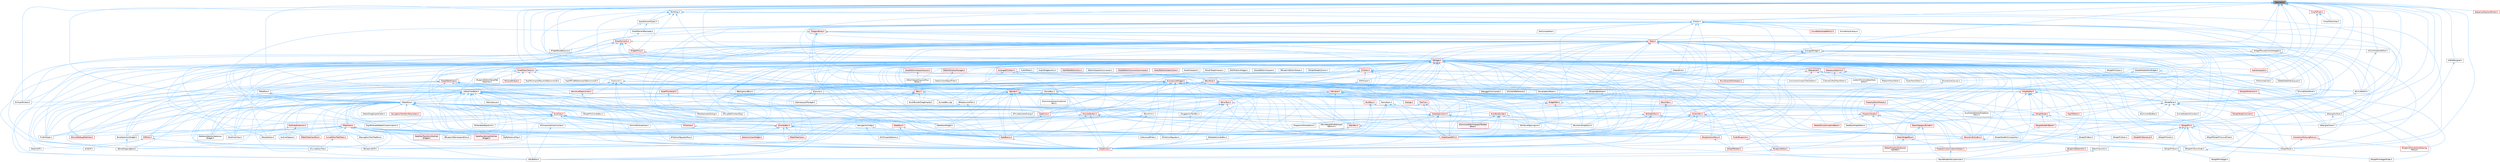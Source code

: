 digraph "Geometry.h"
{
 // INTERACTIVE_SVG=YES
 // LATEX_PDF_SIZE
  bgcolor="transparent";
  edge [fontname=Helvetica,fontsize=10,labelfontname=Helvetica,labelfontsize=10];
  node [fontname=Helvetica,fontsize=10,shape=box,height=0.2,width=0.4];
  Node1 [id="Node000001",label="Geometry.h",height=0.2,width=0.4,color="gray40", fillcolor="grey60", style="filled", fontcolor="black",tooltip=" "];
  Node1 -> Node2 [id="edge1_Node000001_Node000002",dir="back",color="steelblue1",style="solid",tooltip=" "];
  Node2 [id="Node000002",label="ArrangedWidget.h",height=0.2,width=0.4,color="grey40", fillcolor="white", style="filled",URL="$d9/dca/ArrangedWidget_8h.html",tooltip=" "];
  Node2 -> Node3 [id="edge2_Node000002_Node000003",dir="back",color="steelblue1",style="solid",tooltip=" "];
  Node3 [id="Node000003",label="ArrangedChildren.h",height=0.2,width=0.4,color="red", fillcolor="#FFF0F0", style="filled",URL="$d6/d71/ArrangedChildren_8h.html",tooltip=" "];
  Node3 -> Node86 [id="edge3_Node000003_Node000086",dir="back",color="steelblue1",style="solid",tooltip=" "];
  Node86 [id="Node000086",label="SBoxPanel.h",height=0.2,width=0.4,color="red", fillcolor="#FFF0F0", style="filled",URL="$d8/de6/SBoxPanel_8h.html",tooltip=" "];
  Node86 -> Node109 [id="edge4_Node000086_Node000109",dir="back",color="steelblue1",style="solid",tooltip=" "];
  Node109 [id="Node000109",label="DiffUtils.h",height=0.2,width=0.4,color="red", fillcolor="#FFF0F0", style="filled",URL="$d4/d91/DiffUtils_8h.html",tooltip=" "];
  Node109 -> Node114 [id="edge5_Node000109_Node000114",dir="back",color="steelblue1",style="solid",tooltip=" "];
  Node114 [id="Node000114",label="DetailsDiff.h",height=0.2,width=0.4,color="grey40", fillcolor="white", style="filled",URL="$de/dfc/DetailsDiff_8h.html",tooltip=" "];
  Node109 -> Node115 [id="edge6_Node000109_Node000115",dir="back",color="steelblue1",style="solid",tooltip=" "];
  Node115 [id="Node000115",label="SBlueprintDiff.h",height=0.2,width=0.4,color="grey40", fillcolor="white", style="filled",URL="$de/d6d/SBlueprintDiff_8h.html",tooltip=" "];
  Node109 -> Node116 [id="edge7_Node000109_Node000116",dir="back",color="steelblue1",style="solid",tooltip=" "];
  Node116 [id="Node000116",label="SCSDiff.h",height=0.2,width=0.4,color="grey40", fillcolor="white", style="filled",URL="$da/dc5/SCSDiff_8h.html",tooltip=" "];
  Node86 -> Node117 [id="edge8_Node000086_Node000117",dir="back",color="steelblue1",style="solid",tooltip=" "];
  Node117 [id="Node000117",label="GameModeInfoCustomizer.h",height=0.2,width=0.4,color="grey40", fillcolor="white", style="filled",URL="$d5/df3/GameModeInfoCustomizer_8h.html",tooltip=" "];
  Node86 -> Node119 [id="edge9_Node000086_Node000119",dir="back",color="steelblue1",style="solid",tooltip=" "];
  Node119 [id="Node000119",label="PropertyCustomizationHelpers.h",height=0.2,width=0.4,color="red", fillcolor="#FFF0F0", style="filled",URL="$d7/dd0/PropertyCustomizationHelpers_8h.html",tooltip=" "];
  Node119 -> Node117 [id="edge10_Node000119_Node000117",dir="back",color="steelblue1",style="solid",tooltip=" "];
  Node86 -> Node123 [id="edge11_Node000086_Node000123",dir="back",color="steelblue1",style="solid",tooltip=" "];
  Node123 [id="Node000123",label="SBreadcrumbTrail.h",height=0.2,width=0.4,color="grey40", fillcolor="white", style="filled",URL="$d4/de2/SBreadcrumbTrail_8h.html",tooltip=" "];
  Node123 -> Node124 [id="edge12_Node000123_Node000124",dir="back",color="steelblue1",style="solid",tooltip=" "];
  Node124 [id="Node000124",label="STableTreeView.h",height=0.2,width=0.4,color="red", fillcolor="#FFF0F0", style="filled",URL="$dd/d46/STableTreeView_8h.html",tooltip=" "];
  Node123 -> Node81 [id="edge13_Node000123_Node000081",dir="back",color="steelblue1",style="solid",tooltip=" "];
  Node81 [id="Node000081",label="SlateExtras.h",height=0.2,width=0.4,color="red", fillcolor="#FFF0F0", style="filled",URL="$d8/dec/SlateExtras_8h.html",tooltip=" "];
  Node86 -> Node127 [id="edge14_Node000086_Node000127",dir="back",color="steelblue1",style="solid",tooltip=" "];
  Node127 [id="Node000127",label="SComboButton.h",height=0.2,width=0.4,color="red", fillcolor="#FFF0F0", style="filled",URL="$dc/d43/SComboButton_8h.html",tooltip=" "];
  Node127 -> Node131 [id="edge15_Node000127_Node000131",dir="back",color="steelblue1",style="solid",tooltip=" "];
  Node131 [id="Node000131",label="SBoneMappingBase.h",height=0.2,width=0.4,color="grey40", fillcolor="white", style="filled",URL="$d7/d49/SBoneMappingBase_8h.html",tooltip=" "];
  Node127 -> Node132 [id="edge16_Node000127_Node000132",dir="back",color="steelblue1",style="solid",tooltip=" "];
  Node132 [id="Node000132",label="SComboBox.h",height=0.2,width=0.4,color="red", fillcolor="#FFF0F0", style="filled",URL="$d2/dd5/SComboBox_8h.html",tooltip=" "];
  Node132 -> Node133 [id="edge17_Node000132_Node000133",dir="back",color="steelblue1",style="solid",tooltip=" "];
  Node133 [id="Node000133",label="DataflowTransformOutliner\lWidget.h",height=0.2,width=0.4,color="red", fillcolor="#FFF0F0", style="filled",URL="$d8/df9/DataflowTransformOutlinerWidget_8h.html",tooltip=" "];
  Node132 -> Node135 [id="edge18_Node000132_Node000135",dir="back",color="steelblue1",style="solid",tooltip=" "];
  Node135 [id="Node000135",label="DataflowVerticesOutliner\lWidget.h",height=0.2,width=0.4,color="red", fillcolor="#FFF0F0", style="filled",URL="$dd/deb/DataflowVerticesOutlinerWidget_8h.html",tooltip=" "];
  Node132 -> Node142 [id="edge19_Node000132_Node000142",dir="back",color="steelblue1",style="solid",tooltip=" "];
  Node142 [id="Node000142",label="SCSVImportOptions.h",height=0.2,width=0.4,color="grey40", fillcolor="white", style="filled",URL="$d7/dfe/SCSVImportOptions_8h.html",tooltip=" "];
  Node132 -> Node143 [id="edge20_Node000132_Node000143",dir="back",color="steelblue1",style="solid",tooltip=" "];
  Node143 [id="Node000143",label="SEditableComboBox.h",height=0.2,width=0.4,color="grey40", fillcolor="white", style="filled",URL="$d0/d8c/SEditableComboBox_8h.html",tooltip=" "];
  Node143 -> Node81 [id="edge21_Node000143_Node000081",dir="back",color="steelblue1",style="solid",tooltip=" "];
  Node132 -> Node144 [id="edge22_Node000132_Node000144",dir="back",color="steelblue1",style="solid",tooltip=" "];
  Node144 [id="Node000144",label="SFilterConfiguratorRow.h",height=0.2,width=0.4,color="grey40", fillcolor="white", style="filled",URL="$d2/d18/SFilterConfiguratorRow_8h.html",tooltip=" "];
  Node132 -> Node124 [id="edge23_Node000132_Node000124",dir="back",color="steelblue1",style="solid",tooltip=" "];
  Node132 -> Node152 [id="edge24_Node000132_Node000152",dir="back",color="steelblue1",style="solid",tooltip=" "];
  Node152 [id="Node000152",label="SelectionViewWidget.h",height=0.2,width=0.4,color="red", fillcolor="#FFF0F0", style="filled",URL="$dc/db5/SelectionViewWidget_8h.html",tooltip=" "];
  Node132 -> Node79 [id="edge25_Node000132_Node000079",dir="back",color="steelblue1",style="solid",tooltip=" "];
  Node79 [id="Node000079",label="SlateBasics.h",height=0.2,width=0.4,color="red", fillcolor="#FFF0F0", style="filled",URL="$da/d2f/SlateBasics_8h.html",tooltip=" "];
  Node79 -> Node81 [id="edge26_Node000079_Node000081",dir="back",color="steelblue1",style="solid",tooltip=" "];
  Node132 -> Node81 [id="edge27_Node000132_Node000081",dir="back",color="steelblue1",style="solid",tooltip=" "];
  Node132 -> Node83 [id="edge28_Node000132_Node000083",dir="back",color="steelblue1",style="solid",tooltip=" "];
  Node83 [id="Node000083",label="SlateSharedPCH.h",height=0.2,width=0.4,color="red", fillcolor="#FFF0F0", style="filled",URL="$d1/dfc/SlateSharedPCH_8h.html",tooltip=" "];
  Node127 -> Node159 [id="edge29_Node000127_Node000159",dir="back",color="steelblue1",style="solid",tooltip=" "];
  Node159 [id="Node000159",label="SComponentClassCombo.h",height=0.2,width=0.4,color="grey40", fillcolor="white", style="filled",URL="$dc/df2/SComponentClassCombo_8h.html",tooltip=" "];
  Node159 -> Node160 [id="edge30_Node000159_Node000160",dir="back",color="steelblue1",style="solid",tooltip=" "];
  Node160 [id="Node000160",label="SSCSEditor.h",height=0.2,width=0.4,color="grey40", fillcolor="white", style="filled",URL="$d0/d2e/SSCSEditor_8h.html",tooltip=" "];
  Node127 -> Node161 [id="edge31_Node000127_Node000161",dir="back",color="steelblue1",style="solid",tooltip=" "];
  Node161 [id="Node000161",label="SGridLineSpacingList.h",height=0.2,width=0.4,color="grey40", fillcolor="white", style="filled",URL="$db/d48/SGridLineSpacingList_8h.html",tooltip=" "];
  Node127 -> Node162 [id="edge32_Node000127_Node000162",dir="back",color="steelblue1",style="solid",tooltip=" "];
  Node162 [id="Node000162",label="SNumericDropDown.h",height=0.2,width=0.4,color="grey40", fillcolor="white", style="filled",URL="$d3/d12/SNumericDropDown_8h.html",tooltip=" "];
  Node127 -> Node79 [id="edge33_Node000127_Node000079",dir="back",color="steelblue1",style="solid",tooltip=" "];
  Node127 -> Node81 [id="edge34_Node000127_Node000081",dir="back",color="steelblue1",style="solid",tooltip=" "];
  Node127 -> Node83 [id="edge35_Node000127_Node000083",dir="back",color="steelblue1",style="solid",tooltip=" "];
  Node86 -> Node143 [id="edge36_Node000086_Node000143",dir="back",color="steelblue1",style="solid",tooltip=" "];
  Node86 -> Node161 [id="edge37_Node000086_Node000161",dir="back",color="steelblue1",style="solid",tooltip=" "];
  Node86 -> Node162 [id="edge38_Node000086_Node000162",dir="back",color="steelblue1",style="solid",tooltip=" "];
  Node86 -> Node166 [id="edge39_Node000086_Node000166",dir="back",color="steelblue1",style="solid",tooltip=" "];
  Node166 [id="Node000166",label="SNumericEntryBox.h",height=0.2,width=0.4,color="red", fillcolor="#FFF0F0", style="filled",URL="$d8/d1a/SNumericEntryBox_8h.html",tooltip=" "];
  Node166 -> Node49 [id="edge40_Node000166_Node000049",dir="back",color="steelblue1",style="solid",tooltip=" "];
  Node49 [id="Node000049",label="SGraphPinNum.h",height=0.2,width=0.4,color="grey40", fillcolor="white", style="filled",URL="$d7/da4/SGraphPinNum_8h.html",tooltip=" "];
  Node49 -> Node50 [id="edge41_Node000049_Node000050",dir="back",color="steelblue1",style="solid",tooltip=" "];
  Node50 [id="Node000050",label="SGraphPinInteger.h",height=0.2,width=0.4,color="grey40", fillcolor="white", style="filled",URL="$df/d54/SGraphPinInteger_8h.html",tooltip=" "];
  Node166 -> Node51 [id="edge42_Node000166_Node000051",dir="back",color="steelblue1",style="solid",tooltip=" "];
  Node51 [id="Node000051",label="SGraphPinNumSlider.h",height=0.2,width=0.4,color="grey40", fillcolor="white", style="filled",URL="$d5/d00/SGraphPinNumSlider_8h.html",tooltip=" "];
  Node51 -> Node52 [id="edge43_Node000051_Node000052",dir="back",color="steelblue1",style="solid",tooltip=" "];
  Node52 [id="Node000052",label="SGraphPinIntegerSlider.h",height=0.2,width=0.4,color="grey40", fillcolor="white", style="filled",URL="$da/d60/SGraphPinIntegerSlider_8h.html",tooltip=" "];
  Node166 -> Node81 [id="edge44_Node000166_Node000081",dir="back",color="steelblue1",style="solid",tooltip=" "];
  Node86 -> Node160 [id="edge45_Node000086_Node000160",dir="back",color="steelblue1",style="solid",tooltip=" "];
  Node86 -> Node177 [id="edge46_Node000086_Node000177",dir="back",color="steelblue1",style="solid",tooltip=" "];
  Node177 [id="Node000177",label="SScrollBox.h",height=0.2,width=0.4,color="grey40", fillcolor="white", style="filled",URL="$d3/da2/SScrollBox_8h.html",tooltip=" "];
  Node177 -> Node123 [id="edge47_Node000177_Node000123",dir="back",color="steelblue1",style="solid",tooltip=" "];
  Node177 -> Node178 [id="edge48_Node000177_Node000178",dir="back",color="steelblue1",style="solid",tooltip=" "];
  Node178 [id="Node000178",label="SCommonHierarchicalScroll\lBox.h",height=0.2,width=0.4,color="grey40", fillcolor="white", style="filled",URL="$d8/dd5/SCommonHierarchicalScrollBox_8h.html",tooltip=" "];
  Node177 -> Node79 [id="edge49_Node000177_Node000079",dir="back",color="steelblue1",style="solid",tooltip=" "];
  Node177 -> Node81 [id="edge50_Node000177_Node000081",dir="back",color="steelblue1",style="solid",tooltip=" "];
  Node177 -> Node83 [id="edge51_Node000177_Node000083",dir="back",color="steelblue1",style="solid",tooltip=" "];
  Node86 -> Node180 [id="edge52_Node000086_Node000180",dir="back",color="steelblue1",style="solid",tooltip=" "];
  Node180 [id="Node000180",label="SSkeletonWidget.h",height=0.2,width=0.4,color="grey40", fillcolor="white", style="filled",URL="$dd/da7/SSkeletonWidget_8h.html",tooltip=" "];
  Node86 -> Node181 [id="edge53_Node000086_Node000181",dir="back",color="steelblue1",style="solid",tooltip=" "];
  Node181 [id="Node000181",label="SSpinBox.h",height=0.2,width=0.4,color="red", fillcolor="#FFF0F0", style="filled",URL="$d5/da5/SSpinBox_8h.html",tooltip=" "];
  Node181 -> Node166 [id="edge54_Node000181_Node000166",dir="back",color="steelblue1",style="solid",tooltip=" "];
  Node181 -> Node79 [id="edge55_Node000181_Node000079",dir="back",color="steelblue1",style="solid",tooltip=" "];
  Node181 -> Node81 [id="edge56_Node000181_Node000081",dir="back",color="steelblue1",style="solid",tooltip=" "];
  Node86 -> Node183 [id="edge57_Node000086_Node000183",dir="back",color="steelblue1",style="solid",tooltip=" "];
  Node183 [id="Node000183",label="STableRow.h",height=0.2,width=0.4,color="grey40", fillcolor="white", style="filled",URL="$d8/d43/STableRow_8h.html",tooltip=" "];
  Node183 -> Node184 [id="edge58_Node000183_Node000184",dir="back",color="steelblue1",style="solid",tooltip=" "];
  Node184 [id="Node000184",label="BoneSelectionWidget.h",height=0.2,width=0.4,color="grey40", fillcolor="white", style="filled",URL="$d4/dd3/BoneSelectionWidget_8h.html",tooltip=" "];
  Node184 -> Node131 [id="edge59_Node000184_Node000131",dir="back",color="steelblue1",style="solid",tooltip=" "];
  Node183 -> Node185 [id="edge60_Node000183_Node000185",dir="back",color="steelblue1",style="solid",tooltip=" "];
  Node185 [id="Node000185",label="CurveEditorTreeTraits.h",height=0.2,width=0.4,color="red", fillcolor="#FFF0F0", style="filled",URL="$d4/d4a/CurveEditorTreeTraits_8h.html",tooltip=" "];
  Node185 -> Node186 [id="edge61_Node000185_Node000186",dir="back",color="steelblue1",style="solid",tooltip=" "];
  Node186 [id="Node000186",label="SCurveEditorTree.h",height=0.2,width=0.4,color="grey40", fillcolor="white", style="filled",URL="$da/da4/SCurveEditorTree_8h.html",tooltip=" "];
  Node183 -> Node133 [id="edge62_Node000183_Node000133",dir="back",color="steelblue1",style="solid",tooltip=" "];
  Node183 -> Node135 [id="edge63_Node000183_Node000135",dir="back",color="steelblue1",style="solid",tooltip=" "];
  Node183 -> Node189 [id="edge64_Node000183_Node000189",dir="back",color="steelblue1",style="solid",tooltip=" "];
  Node189 [id="Node000189",label="DlgReferenceTree.h",height=0.2,width=0.4,color="grey40", fillcolor="white", style="filled",URL="$db/dd3/DlgReferenceTree_8h.html",tooltip=" "];
  Node183 -> Node190 [id="edge65_Node000183_Node000190",dir="back",color="steelblue1",style="solid",tooltip=" "];
  Node190 [id="Node000190",label="FindInBlueprints.h",height=0.2,width=0.4,color="red", fillcolor="#FFF0F0", style="filled",URL="$d0/d27/FindInBlueprints_8h.html",tooltip=" "];
  Node190 -> Node191 [id="edge66_Node000190_Node000191",dir="back",color="steelblue1",style="solid",tooltip=" "];
  Node191 [id="Node000191",label="BlueprintEditor.h",height=0.2,width=0.4,color="red", fillcolor="#FFF0F0", style="filled",URL="$df/d7d/BlueprintEditor_8h.html",tooltip=" "];
  Node191 -> Node160 [id="edge67_Node000191_Node000160",dir="back",color="steelblue1",style="solid",tooltip=" "];
  Node183 -> Node204 [id="edge68_Node000183_Node000204",dir="back",color="steelblue1",style="solid",tooltip=" "];
  Node204 [id="Node000204",label="FindInGraph.h",height=0.2,width=0.4,color="grey40", fillcolor="white", style="filled",URL="$de/d36/FindInGraph_8h.html",tooltip=" "];
  Node183 -> Node205 [id="edge69_Node000183_Node000205",dir="back",color="steelblue1",style="solid",tooltip=" "];
  Node205 [id="Node000205",label="IDetailDragDropHandler.h",height=0.2,width=0.4,color="grey40", fillcolor="white", style="filled",URL="$dd/d80/IDetailDragDropHandler_8h.html",tooltip=" "];
  Node183 -> Node206 [id="edge70_Node000183_Node000206",dir="back",color="steelblue1",style="solid",tooltip=" "];
  Node206 [id="Node000206",label="IOutlinerExtension.h",height=0.2,width=0.4,color="red", fillcolor="#FFF0F0", style="filled",URL="$db/d1a/IOutlinerExtension_8h.html",tooltip=" "];
  Node206 -> Node259 [id="edge71_Node000206_Node000259",dir="back",color="steelblue1",style="solid",tooltip=" "];
  Node259 [id="Node000259",label="OutlinerSpacer.h",height=0.2,width=0.4,color="grey40", fillcolor="white", style="filled",URL="$dd/d3e/OutlinerSpacer_8h.html",tooltip=" "];
  Node206 -> Node261 [id="edge72_Node000206_Node000261",dir="back",color="steelblue1",style="solid",tooltip=" "];
  Node261 [id="Node000261",label="SOutlinerView.h",height=0.2,width=0.4,color="grey40", fillcolor="white", style="filled",URL="$d5/de1/SOutlinerView_8h.html",tooltip=" "];
  Node183 -> Node265 [id="edge73_Node000183_Node000265",dir="back",color="steelblue1",style="solid",tooltip=" "];
  Node265 [id="Node000265",label="NavigationToolItemParameters.h",height=0.2,width=0.4,color="red", fillcolor="#FFF0F0", style="filled",URL="$dd/d8c/NavigationToolItemParameters_8h.html",tooltip=" "];
  Node183 -> Node259 [id="edge74_Node000183_Node000259",dir="back",color="steelblue1",style="solid",tooltip=" "];
  Node183 -> Node268 [id="edge75_Node000183_Node000268",dir="back",color="steelblue1",style="solid",tooltip=" "];
  Node268 [id="Node000268",label="PropertyInfoViewStyle.h",height=0.2,width=0.4,color="grey40", fillcolor="white", style="filled",URL="$d0/da8/PropertyInfoViewStyle_8h.html",tooltip=" "];
  Node183 -> Node269 [id="edge76_Node000183_Node000269",dir="back",color="steelblue1",style="solid",tooltip=" "];
  Node269 [id="Node000269",label="ReferenceSectionSelection\lWidget.h",height=0.2,width=0.4,color="grey40", fillcolor="white", style="filled",URL="$db/d75/ReferenceSectionSelectionWidget_8h.html",tooltip=" "];
  Node183 -> Node270 [id="edge77_Node000183_Node000270",dir="back",color="steelblue1",style="solid",tooltip=" "];
  Node270 [id="Node000270",label="SAnimAttributeView.h",height=0.2,width=0.4,color="grey40", fillcolor="white", style="filled",URL="$df/d42/SAnimAttributeView_8h.html",tooltip=" "];
  Node183 -> Node115 [id="edge78_Node000183_Node000115",dir="back",color="steelblue1",style="solid",tooltip=" "];
  Node183 -> Node131 [id="edge79_Node000183_Node000131",dir="back",color="steelblue1",style="solid",tooltip=" "];
  Node183 -> Node132 [id="edge80_Node000183_Node000132",dir="back",color="steelblue1",style="solid",tooltip=" "];
  Node183 -> Node159 [id="edge81_Node000183_Node000159",dir="back",color="steelblue1",style="solid",tooltip=" "];
  Node183 -> Node271 [id="edge82_Node000183_Node000271",dir="back",color="steelblue1",style="solid",tooltip=" "];
  Node271 [id="Node000271",label="SDeleteAssetsDialog.h",height=0.2,width=0.4,color="grey40", fillcolor="white", style="filled",URL="$d7/d0d/SDeleteAssetsDialog_8h.html",tooltip=" "];
  Node183 -> Node144 [id="edge83_Node000183_Node000144",dir="back",color="steelblue1",style="solid",tooltip=" "];
  Node183 -> Node272 [id="edge84_Node000183_Node000272",dir="back",color="steelblue1",style="solid",tooltip=" "];
  Node272 [id="Node000272",label="SFilterableObjectList.h",height=0.2,width=0.4,color="grey40", fillcolor="white", style="filled",URL="$dc/de4/SFilterableObjectList_8h.html",tooltip=" "];
  Node183 -> Node150 [id="edge85_Node000183_Node000150",dir="back",color="steelblue1",style="solid",tooltip=" "];
  Node150 [id="Node000150",label="SFixupSelfContextDlg.h",height=0.2,width=0.4,color="grey40", fillcolor="white", style="filled",URL="$d5/da4/SFixupSelfContextDlg_8h.html",tooltip=" "];
  Node183 -> Node273 [id="edge86_Node000183_Node000273",dir="back",color="steelblue1",style="solid",tooltip=" "];
  Node273 [id="Node000273",label="SGraphActionMenu.h",height=0.2,width=0.4,color="red", fillcolor="#FFF0F0", style="filled",URL="$d0/d9a/SGraphActionMenu_8h.html",tooltip=" "];
  Node273 -> Node276 [id="edge87_Node000273_Node000276",dir="back",color="steelblue1",style="solid",tooltip=" "];
  Node276 [id="Node000276",label="SGraphPalette.h",height=0.2,width=0.4,color="red", fillcolor="#FFF0F0", style="filled",URL="$d5/dd1/SGraphPalette_8h.html",tooltip=" "];
  Node183 -> Node279 [id="edge88_Node000183_Node000279",dir="back",color="steelblue1",style="solid",tooltip=" "];
  Node279 [id="Node000279",label="SGraphPinComboBox.h",height=0.2,width=0.4,color="grey40", fillcolor="white", style="filled",URL="$dc/d3f/SGraphPinComboBox_8h.html",tooltip=" "];
  Node183 -> Node280 [id="edge89_Node000183_Node000280",dir="back",color="steelblue1",style="solid",tooltip=" "];
  Node280 [id="Node000280",label="SKeySelector.h",height=0.2,width=0.4,color="grey40", fillcolor="white", style="filled",URL="$de/d62/SKeySelector_8h.html",tooltip=" "];
  Node183 -> Node281 [id="edge90_Node000183_Node000281",dir="back",color="steelblue1",style="solid",tooltip=" "];
  Node281 [id="Node000281",label="SKismetDebugTreeView.h",height=0.2,width=0.4,color="red", fillcolor="#FFF0F0", style="filled",URL="$dc/df5/SKismetDebugTreeView_8h.html",tooltip=" "];
  Node183 -> Node283 [id="edge91_Node000183_Node000283",dir="back",color="steelblue1",style="solid",tooltip=" "];
  Node283 [id="Node000283",label="SListView.h",height=0.2,width=0.4,color="red", fillcolor="#FFF0F0", style="filled",URL="$db/db5/SListView_8h.html",tooltip=" "];
  Node283 -> Node206 [id="edge92_Node000283_Node000206",dir="back",color="steelblue1",style="solid",tooltip=" "];
  Node283 -> Node269 [id="edge93_Node000283_Node000269",dir="back",color="steelblue1",style="solid",tooltip=" "];
  Node283 -> Node284 [id="edge94_Node000283_Node000284",dir="back",color="steelblue1",style="solid",tooltip=" "];
  Node284 [id="Node000284",label="RigVMVariableDetailCustomization.h",height=0.2,width=0.4,color="grey40", fillcolor="white", style="filled",URL="$d3/d24/RigVMVariableDetailCustomization_8h.html",tooltip=" "];
  Node283 -> Node270 [id="edge95_Node000283_Node000270",dir="back",color="steelblue1",style="solid",tooltip=" "];
  Node283 -> Node115 [id="edge96_Node000283_Node000115",dir="back",color="steelblue1",style="solid",tooltip=" "];
  Node283 -> Node132 [id="edge97_Node000283_Node000132",dir="back",color="steelblue1",style="solid",tooltip=" "];
  Node283 -> Node272 [id="edge98_Node000283_Node000272",dir="back",color="steelblue1",style="solid",tooltip=" "];
  Node283 -> Node180 [id="edge99_Node000283_Node000180",dir="back",color="steelblue1",style="solid",tooltip=" "];
  Node283 -> Node286 [id="edge100_Node000283_Node000286",dir="back",color="steelblue1",style="solid",tooltip=" "];
  Node286 [id="Node000286",label="STileView.h",height=0.2,width=0.4,color="red", fillcolor="#FFF0F0", style="filled",URL="$da/dd5/STileView_8h.html",tooltip=" "];
  Node286 -> Node79 [id="edge101_Node000286_Node000079",dir="back",color="steelblue1",style="solid",tooltip=" "];
  Node286 -> Node81 [id="edge102_Node000286_Node000081",dir="back",color="steelblue1",style="solid",tooltip=" "];
  Node283 -> Node288 [id="edge103_Node000283_Node000288",dir="back",color="steelblue1",style="solid",tooltip=" "];
  Node288 [id="Node000288",label="STreeView.h",height=0.2,width=0.4,color="red", fillcolor="#FFF0F0", style="filled",URL="$de/dea/STreeView_8h.html",tooltip=" "];
  Node288 -> Node184 [id="edge104_Node000288_Node000184",dir="back",color="steelblue1",style="solid",tooltip=" "];
  Node288 -> Node185 [id="edge105_Node000288_Node000185",dir="back",color="steelblue1",style="solid",tooltip=" "];
  Node288 -> Node133 [id="edge106_Node000288_Node000133",dir="back",color="steelblue1",style="solid",tooltip=" "];
  Node288 -> Node135 [id="edge107_Node000288_Node000135",dir="back",color="steelblue1",style="solid",tooltip=" "];
  Node288 -> Node109 [id="edge108_Node000288_Node000109",dir="back",color="steelblue1",style="solid",tooltip=" "];
  Node288 -> Node189 [id="edge109_Node000288_Node000189",dir="back",color="steelblue1",style="solid",tooltip=" "];
  Node288 -> Node190 [id="edge110_Node000288_Node000190",dir="back",color="steelblue1",style="solid",tooltip=" "];
  Node288 -> Node204 [id="edge111_Node000288_Node000204",dir="back",color="steelblue1",style="solid",tooltip=" "];
  Node288 -> Node269 [id="edge112_Node000288_Node000269",dir="back",color="steelblue1",style="solid",tooltip=" "];
  Node288 -> Node292 [id="edge113_Node000288_Node000292",dir="back",color="steelblue1",style="solid",tooltip=" "];
  Node292 [id="Node000292",label="SAdvancedFilter.h",height=0.2,width=0.4,color="grey40", fillcolor="white", style="filled",URL="$d1/d68/SAdvancedFilter_8h.html",tooltip=" "];
  Node288 -> Node115 [id="edge114_Node000288_Node000115",dir="back",color="steelblue1",style="solid",tooltip=" "];
  Node288 -> Node293 [id="edge115_Node000288_Node000293",dir="back",color="steelblue1",style="solid",tooltip=" "];
  Node293 [id="Node000293",label="SBlueprintNamespaceEntry.h",height=0.2,width=0.4,color="grey40", fillcolor="white", style="filled",URL="$d4/d22/SBlueprintNamespaceEntry_8h.html",tooltip=" "];
  Node288 -> Node186 [id="edge116_Node000288_Node000186",dir="back",color="steelblue1",style="solid",tooltip=" "];
  Node288 -> Node294 [id="edge117_Node000288_Node000294",dir="back",color="steelblue1",style="solid",tooltip=" "];
  Node294 [id="Node000294",label="SFilterConfigurator.h",height=0.2,width=0.4,color="grey40", fillcolor="white", style="filled",URL="$d8/d8e/SFilterConfigurator_8h.html",tooltip=" "];
  Node288 -> Node273 [id="edge118_Node000288_Node000273",dir="back",color="steelblue1",style="solid",tooltip=" "];
  Node288 -> Node280 [id="edge119_Node000288_Node000280",dir="back",color="steelblue1",style="solid",tooltip=" "];
  Node288 -> Node281 [id="edge120_Node000288_Node000281",dir="back",color="steelblue1",style="solid",tooltip=" "];
  Node288 -> Node295 [id="edge121_Node000288_Node000295",dir="back",color="steelblue1",style="solid",tooltip=" "];
  Node295 [id="Node000295",label="SNavigationToolTreeRow.h",height=0.2,width=0.4,color="grey40", fillcolor="white", style="filled",URL="$de/d20/SNavigationToolTreeRow_8h.html",tooltip=" "];
  Node288 -> Node261 [id="edge122_Node000288_Node000261",dir="back",color="steelblue1",style="solid",tooltip=" "];
  Node288 -> Node160 [id="edge123_Node000288_Node000160",dir="back",color="steelblue1",style="solid",tooltip=" "];
  Node288 -> Node124 [id="edge124_Node000288_Node000124",dir="back",color="steelblue1",style="solid",tooltip=" "];
  Node288 -> Node303 [id="edge125_Node000288_Node000303",dir="back",color="steelblue1",style="solid",tooltip=" "];
  Node303 [id="Node000303",label="STableTreeViewRow.h",height=0.2,width=0.4,color="red", fillcolor="#FFF0F0", style="filled",URL="$d9/dcd/STableTreeViewRow_8h.html",tooltip=" "];
  Node288 -> Node79 [id="edge126_Node000288_Node000079",dir="back",color="steelblue1",style="solid",tooltip=" "];
  Node288 -> Node81 [id="edge127_Node000288_Node000081",dir="back",color="steelblue1",style="solid",tooltip=" "];
  Node288 -> Node83 [id="edge128_Node000288_Node000083",dir="back",color="steelblue1",style="solid",tooltip=" "];
  Node283 -> Node79 [id="edge129_Node000283_Node000079",dir="back",color="steelblue1",style="solid",tooltip=" "];
  Node283 -> Node81 [id="edge130_Node000283_Node000081",dir="back",color="steelblue1",style="solid",tooltip=" "];
  Node283 -> Node83 [id="edge131_Node000283_Node000083",dir="back",color="steelblue1",style="solid",tooltip=" "];
  Node183 -> Node307 [id="edge132_Node000183_Node000307",dir="back",color="steelblue1",style="solid",tooltip=" "];
  Node307 [id="Node000307",label="SListViewSelectorDropdown\lMenu.h",height=0.2,width=0.4,color="grey40", fillcolor="white", style="filled",URL="$d4/dc9/SListViewSelectorDropdownMenu_8h.html",tooltip=" "];
  Node183 -> Node295 [id="edge133_Node000183_Node000295",dir="back",color="steelblue1",style="solid",tooltip=" "];
  Node183 -> Node261 [id="edge134_Node000183_Node000261",dir="back",color="steelblue1",style="solid",tooltip=" "];
  Node183 -> Node308 [id="edge135_Node000183_Node000308",dir="back",color="steelblue1",style="solid",tooltip=" "];
  Node308 [id="Node000308",label="SPrivateAssetsDialog.h",height=0.2,width=0.4,color="grey40", fillcolor="white", style="filled",URL="$d2/dba/SPrivateAssetsDialog_8h.html",tooltip=" "];
  Node183 -> Node160 [id="edge136_Node000183_Node000160",dir="back",color="steelblue1",style="solid",tooltip=" "];
  Node183 -> Node180 [id="edge137_Node000183_Node000180",dir="back",color="steelblue1",style="solid",tooltip=" "];
  Node183 -> Node309 [id="edge138_Node000183_Node000309",dir="back",color="steelblue1",style="solid",tooltip=" "];
  Node309 [id="Node000309",label="SSkinWeightProfileImport\lOptions.h",height=0.2,width=0.4,color="grey40", fillcolor="white", style="filled",URL="$d9/d21/SSkinWeightProfileImportOptions_8h.html",tooltip=" "];
  Node183 -> Node310 [id="edge139_Node000183_Node000310",dir="back",color="steelblue1",style="solid",tooltip=" "];
  Node310 [id="Node000310",label="SSuggestionTextBox.h",height=0.2,width=0.4,color="grey40", fillcolor="white", style="filled",URL="$d1/df9/SSuggestionTextBox_8h.html",tooltip=" "];
  Node310 -> Node81 [id="edge140_Node000310_Node000081",dir="back",color="steelblue1",style="solid",tooltip=" "];
  Node183 -> Node303 [id="edge141_Node000183_Node000303",dir="back",color="steelblue1",style="solid",tooltip=" "];
  Node183 -> Node288 [id="edge142_Node000183_Node000288",dir="back",color="steelblue1",style="solid",tooltip=" "];
  Node183 -> Node152 [id="edge143_Node000183_Node000152",dir="back",color="steelblue1",style="solid",tooltip=" "];
  Node183 -> Node79 [id="edge144_Node000183_Node000079",dir="back",color="steelblue1",style="solid",tooltip=" "];
  Node183 -> Node81 [id="edge145_Node000183_Node000081",dir="back",color="steelblue1",style="solid",tooltip=" "];
  Node183 -> Node83 [id="edge146_Node000183_Node000083",dir="back",color="steelblue1",style="solid",tooltip=" "];
  Node86 -> Node311 [id="edge147_Node000086_Node000311",dir="back",color="steelblue1",style="solid",tooltip=" "];
  Node311 [id="Node000311",label="STableViewBase.h",height=0.2,width=0.4,color="grey40", fillcolor="white", style="filled",URL="$da/d88/STableViewBase_8h.html",tooltip=" "];
  Node311 -> Node184 [id="edge148_Node000311_Node000184",dir="back",color="steelblue1",style="solid",tooltip=" "];
  Node311 -> Node189 [id="edge149_Node000311_Node000189",dir="back",color="steelblue1",style="solid",tooltip=" "];
  Node311 -> Node190 [id="edge150_Node000311_Node000190",dir="back",color="steelblue1",style="solid",tooltip=" "];
  Node311 -> Node204 [id="edge151_Node000311_Node000204",dir="back",color="steelblue1",style="solid",tooltip=" "];
  Node311 -> Node312 [id="edge152_Node000311_Node000312",dir="back",color="steelblue1",style="solid",tooltip=" "];
  Node312 [id="Node000312",label="IItemsSource.h",height=0.2,width=0.4,color="grey40", fillcolor="white", style="filled",URL="$db/db3/IItemsSource_8h.html",tooltip=" "];
  Node312 -> Node283 [id="edge153_Node000312_Node000283",dir="back",color="steelblue1",style="solid",tooltip=" "];
  Node311 -> Node269 [id="edge154_Node000311_Node000269",dir="back",color="steelblue1",style="solid",tooltip=" "];
  Node311 -> Node284 [id="edge155_Node000311_Node000284",dir="back",color="steelblue1",style="solid",tooltip=" "];
  Node311 -> Node115 [id="edge156_Node000311_Node000115",dir="back",color="steelblue1",style="solid",tooltip=" "];
  Node311 -> Node293 [id="edge157_Node000311_Node000293",dir="back",color="steelblue1",style="solid",tooltip=" "];
  Node311 -> Node131 [id="edge158_Node000311_Node000131",dir="back",color="steelblue1",style="solid",tooltip=" "];
  Node311 -> Node132 [id="edge159_Node000311_Node000132",dir="back",color="steelblue1",style="solid",tooltip=" "];
  Node311 -> Node159 [id="edge160_Node000311_Node000159",dir="back",color="steelblue1",style="solid",tooltip=" "];
  Node311 -> Node186 [id="edge161_Node000311_Node000186",dir="back",color="steelblue1",style="solid",tooltip=" "];
  Node311 -> Node271 [id="edge162_Node000311_Node000271",dir="back",color="steelblue1",style="solid",tooltip=" "];
  Node311 -> Node272 [id="edge163_Node000311_Node000272",dir="back",color="steelblue1",style="solid",tooltip=" "];
  Node311 -> Node150 [id="edge164_Node000311_Node000150",dir="back",color="steelblue1",style="solid",tooltip=" "];
  Node311 -> Node273 [id="edge165_Node000311_Node000273",dir="back",color="steelblue1",style="solid",tooltip=" "];
  Node311 -> Node279 [id="edge166_Node000311_Node000279",dir="back",color="steelblue1",style="solid",tooltip=" "];
  Node311 -> Node280 [id="edge167_Node000311_Node000280",dir="back",color="steelblue1",style="solid",tooltip=" "];
  Node311 -> Node281 [id="edge168_Node000311_Node000281",dir="back",color="steelblue1",style="solid",tooltip=" "];
  Node311 -> Node283 [id="edge169_Node000311_Node000283",dir="back",color="steelblue1",style="solid",tooltip=" "];
  Node311 -> Node261 [id="edge170_Node000311_Node000261",dir="back",color="steelblue1",style="solid",tooltip=" "];
  Node311 -> Node160 [id="edge171_Node000311_Node000160",dir="back",color="steelblue1",style="solid",tooltip=" "];
  Node311 -> Node180 [id="edge172_Node000311_Node000180",dir="back",color="steelblue1",style="solid",tooltip=" "];
  Node311 -> Node309 [id="edge173_Node000311_Node000309",dir="back",color="steelblue1",style="solid",tooltip=" "];
  Node311 -> Node310 [id="edge174_Node000311_Node000310",dir="back",color="steelblue1",style="solid",tooltip=" "];
  Node311 -> Node183 [id="edge175_Node000311_Node000183",dir="back",color="steelblue1",style="solid",tooltip=" "];
  Node311 -> Node124 [id="edge176_Node000311_Node000124",dir="back",color="steelblue1",style="solid",tooltip=" "];
  Node311 -> Node303 [id="edge177_Node000311_Node000303",dir="back",color="steelblue1",style="solid",tooltip=" "];
  Node311 -> Node286 [id="edge178_Node000311_Node000286",dir="back",color="steelblue1",style="solid",tooltip=" "];
  Node311 -> Node288 [id="edge179_Node000311_Node000288",dir="back",color="steelblue1",style="solid",tooltip=" "];
  Node311 -> Node79 [id="edge180_Node000311_Node000079",dir="back",color="steelblue1",style="solid",tooltip=" "];
  Node311 -> Node81 [id="edge181_Node000311_Node000081",dir="back",color="steelblue1",style="solid",tooltip=" "];
  Node311 -> Node83 [id="edge182_Node000311_Node000083",dir="back",color="steelblue1",style="solid",tooltip=" "];
  Node86 -> Node313 [id="edge183_Node000086_Node000313",dir="back",color="steelblue1",style="solid",tooltip=" "];
  Node313 [id="Node000313",label="SWindow.h",height=0.2,width=0.4,color="red", fillcolor="#FFF0F0", style="filled",URL="$d2/d6d/SWindow_8h.html",tooltip=" "];
  Node313 -> Node191 [id="edge184_Node000313_Node000191",dir="back",color="steelblue1",style="solid",tooltip=" "];
  Node313 -> Node315 [id="edge185_Node000313_Node000315",dir="back",color="steelblue1",style="solid",tooltip=" "];
  Node315 [id="Node000315",label="Dialogs.h",height=0.2,width=0.4,color="red", fillcolor="#FFF0F0", style="filled",URL="$d2/d5c/Dialogs_8h.html",tooltip=" "];
  Node313 -> Node536 [id="edge186_Node000313_Node000536",dir="back",color="steelblue1",style="solid",tooltip=" "];
  Node536 [id="Node000536",label="MenuStack.h",height=0.2,width=0.4,color="grey40", fillcolor="white", style="filled",URL="$d8/d80/MenuStack_8h.html",tooltip=" "];
  Node536 -> Node537 [id="edge187_Node000536_Node000537",dir="back",color="steelblue1",style="solid",tooltip=" "];
  Node537 [id="Node000537",label="SlateApplication.h",height=0.2,width=0.4,color="red", fillcolor="#FFF0F0", style="filled",URL="$db/d28/SlateApplication_8h.html",tooltip=" "];
  Node537 -> Node268 [id="edge188_Node000537_Node000268",dir="back",color="steelblue1",style="solid",tooltip=" "];
  Node537 -> Node132 [id="edge189_Node000537_Node000132",dir="back",color="steelblue1",style="solid",tooltip=" "];
  Node537 -> Node161 [id="edge190_Node000537_Node000161",dir="back",color="steelblue1",style="solid",tooltip=" "];
  Node537 -> Node162 [id="edge191_Node000537_Node000162",dir="back",color="steelblue1",style="solid",tooltip=" "];
  Node537 -> Node181 [id="edge192_Node000537_Node000181",dir="back",color="steelblue1",style="solid",tooltip=" "];
  Node537 -> Node79 [id="edge193_Node000537_Node000079",dir="back",color="steelblue1",style="solid",tooltip=" "];
  Node537 -> Node81 [id="edge194_Node000537_Node000081",dir="back",color="steelblue1",style="solid",tooltip=" "];
  Node537 -> Node83 [id="edge195_Node000537_Node000083",dir="back",color="steelblue1",style="solid",tooltip=" "];
  Node536 -> Node79 [id="edge196_Node000536_Node000079",dir="back",color="steelblue1",style="solid",tooltip=" "];
  Node536 -> Node81 [id="edge197_Node000536_Node000081",dir="back",color="steelblue1",style="solid",tooltip=" "];
  Node536 -> Node83 [id="edge198_Node000536_Node000083",dir="back",color="steelblue1",style="solid",tooltip=" "];
  Node313 -> Node579 [id="edge199_Node000313_Node000579",dir="back",color="steelblue1",style="solid",tooltip=" "];
  Node579 [id="Node000579",label="PropertyEditorModule.h",height=0.2,width=0.4,color="red", fillcolor="#FFF0F0", style="filled",URL="$d5/d90/PropertyEditorModule_8h.html",tooltip=" "];
  Node579 -> Node583 [id="edge200_Node000579_Node000583",dir="back",color="steelblue1",style="solid",tooltip=" "];
  Node583 [id="Node000583",label="PropertyHandle.h",height=0.2,width=0.4,color="red", fillcolor="#FFF0F0", style="filled",URL="$d7/d90/PropertyHandle_8h.html",tooltip=" "];
  Node583 -> Node584 [id="edge201_Node000583_Node000584",dir="back",color="steelblue1",style="solid",tooltip=" "];
  Node584 [id="Node000584",label="DetailCategoryBuilder.h",height=0.2,width=0.4,color="red", fillcolor="#FFF0F0", style="filled",URL="$d9/de8/DetailCategoryBuilder_8h.html",tooltip=" "];
  Node584 -> Node586 [id="edge202_Node000584_Node000586",dir="back",color="steelblue1",style="solid",tooltip=" "];
  Node586 [id="Node000586",label="DetailWidgetRow.h",height=0.2,width=0.4,color="red", fillcolor="#FFF0F0", style="filled",URL="$d4/d4d/DetailWidgetRow_8h.html",tooltip=" "];
  Node586 -> Node587 [id="edge203_Node000586_Node000587",dir="back",color="steelblue1",style="solid",tooltip=" "];
  Node587 [id="Node000587",label="IDetailPropertyExtension\lHandler.h",height=0.2,width=0.4,color="red", fillcolor="#FFF0F0", style="filled",URL="$d6/d81/IDetailPropertyExtensionHandler_8h.html",tooltip=" "];
  Node586 -> Node119 [id="edge204_Node000586_Node000119",dir="back",color="steelblue1",style="solid",tooltip=" "];
  Node584 -> Node117 [id="edge205_Node000584_Node000117",dir="back",color="steelblue1",style="solid",tooltip=" "];
  Node583 -> Node586 [id="edge206_Node000583_Node000586",dir="back",color="steelblue1",style="solid",tooltip=" "];
  Node583 -> Node109 [id="edge207_Node000583_Node000109",dir="back",color="steelblue1",style="solid",tooltip=" "];
  Node583 -> Node610 [id="edge208_Node000583_Node000610",dir="back",color="steelblue1",style="solid",tooltip=" "];
  Node610 [id="Node000610",label="MediaIOCustomizationBase.h",height=0.2,width=0.4,color="red", fillcolor="#FFF0F0", style="filled",URL="$d2/dd0/MediaIOCustomizationBase_8h.html",tooltip=" "];
  Node583 -> Node119 [id="edge209_Node000583_Node000119",dir="back",color="steelblue1",style="solid",tooltip=" "];
  Node583 -> Node309 [id="edge210_Node000583_Node000309",dir="back",color="steelblue1",style="solid",tooltip=" "];
  Node313 -> Node115 [id="edge211_Node000313_Node000115",dir="back",color="steelblue1",style="solid",tooltip=" "];
  Node313 -> Node180 [id="edge212_Node000313_Node000180",dir="back",color="steelblue1",style="solid",tooltip=" "];
  Node313 -> Node309 [id="edge213_Node000313_Node000309",dir="back",color="steelblue1",style="solid",tooltip=" "];
  Node313 -> Node622 [id="edge214_Node000313_Node000622",dir="back",color="steelblue1",style="solid",tooltip=" "];
  Node622 [id="Node000622",label="SVirtualWindow.h",height=0.2,width=0.4,color="grey40", fillcolor="white", style="filled",URL="$d3/dd3/SVirtualWindow_8h.html",tooltip=" "];
  Node313 -> Node537 [id="edge215_Node000313_Node000537",dir="back",color="steelblue1",style="solid",tooltip=" "];
  Node313 -> Node77 [id="edge216_Node000313_Node000077",dir="back",color="steelblue1",style="solid",tooltip=" "];
  Node77 [id="Node000077",label="SlateCore.h",height=0.2,width=0.4,color="red", fillcolor="#FFF0F0", style="filled",URL="$dc/d03/SlateCore_8h.html",tooltip=" "];
  Node77 -> Node79 [id="edge217_Node000077_Node000079",dir="back",color="steelblue1",style="solid",tooltip=" "];
  Node313 -> Node83 [id="edge218_Node000313_Node000083",dir="back",color="steelblue1",style="solid",tooltip=" "];
  Node313 -> Node648 [id="edge219_Node000313_Node000648",dir="back",color="steelblue1",style="solid",tooltip=" "];
  Node648 [id="Node000648",label="WidgetPath.h",height=0.2,width=0.4,color="red", fillcolor="#FFF0F0", style="filled",URL="$d0/d7f/WidgetPath_8h.html",tooltip=" "];
  Node648 -> Node15 [id="edge220_Node000648_Node000015",dir="back",color="steelblue1",style="solid",tooltip=" "];
  Node15 [id="Node000015",label="SDesignerView.h",height=0.2,width=0.4,color="grey40", fillcolor="white", style="filled",URL="$d2/d14/SDesignerView_8h.html",tooltip=" "];
  Node648 -> Node537 [id="edge221_Node000648_Node000537",dir="back",color="steelblue1",style="solid",tooltip=" "];
  Node648 -> Node77 [id="edge222_Node000648_Node000077",dir="back",color="steelblue1",style="solid",tooltip=" "];
  Node648 -> Node83 [id="edge223_Node000648_Node000083",dir="back",color="steelblue1",style="solid",tooltip=" "];
  Node86 -> Node77 [id="edge224_Node000086_Node000077",dir="back",color="steelblue1",style="solid",tooltip=" "];
  Node86 -> Node83 [id="edge225_Node000086_Node000083",dir="back",color="steelblue1",style="solid",tooltip=" "];
  Node3 -> Node5 [id="edge226_Node000003_Node000005",dir="back",color="steelblue1",style="solid",tooltip=" "];
  Node5 [id="Node000005",label="SLinkedBox.cpp",height=0.2,width=0.4,color="grey40", fillcolor="white", style="filled",URL="$de/dd2/SLinkedBox_8cpp.html",tooltip=" "];
  Node3 -> Node6 [id="edge227_Node000003_Node000006",dir="back",color="steelblue1",style="solid",tooltip=" "];
  Node6 [id="Node000006",label="SNodePanel.h",height=0.2,width=0.4,color="grey40", fillcolor="white", style="filled",URL="$da/db1/SNodePanel_8h.html",tooltip=" "];
  Node6 -> Node7 [id="edge228_Node000006_Node000007",dir="back",color="steelblue1",style="solid",tooltip=" "];
  Node7 [id="Node000007",label="KismetNodeInfoContext.h",height=0.2,width=0.4,color="grey40", fillcolor="white", style="filled",URL="$d3/dfc/KismetNodeInfoContext_8h.html",tooltip=" "];
  Node6 -> Node8 [id="edge229_Node000006_Node000008",dir="back",color="steelblue1",style="solid",tooltip=" "];
  Node8 [id="Node000008",label="RigVMEditor.h",height=0.2,width=0.4,color="red", fillcolor="#FFF0F0", style="filled",URL="$d3/d13/RigVMEditor_8h.html",tooltip=" "];
  Node6 -> Node13 [id="edge230_Node000006_Node000013",dir="back",color="steelblue1",style="solid",tooltip=" "];
  Node13 [id="Node000013",label="SCommentBubble.h",height=0.2,width=0.4,color="grey40", fillcolor="white", style="filled",URL="$d9/d84/SCommentBubble_8h.html",tooltip=" "];
  Node6 -> Node14 [id="edge231_Node000006_Node000014",dir="back",color="steelblue1",style="solid",tooltip=" "];
  Node14 [id="Node000014",label="SDesignSurface.h",height=0.2,width=0.4,color="grey40", fillcolor="white", style="filled",URL="$d0/d2a/SDesignSurface_8h.html",tooltip=" "];
  Node14 -> Node15 [id="edge232_Node000014_Node000015",dir="back",color="steelblue1",style="solid",tooltip=" "];
  Node6 -> Node16 [id="edge233_Node000006_Node000016",dir="back",color="steelblue1",style="solid",tooltip=" "];
  Node16 [id="Node000016",label="SGraphNode.h",height=0.2,width=0.4,color="red", fillcolor="#FFF0F0", style="filled",URL="$d2/d30/SGraphNode_8h.html",tooltip=" "];
  Node16 -> Node17 [id="edge234_Node000016_Node000017",dir="back",color="steelblue1",style="solid",tooltip=" "];
  Node17 [id="Node000017",label="DataflowGraphEditor.h",height=0.2,width=0.4,color="grey40", fillcolor="white", style="filled",URL="$d4/dfa/DataflowGraphEditor_8h.html",tooltip=" "];
  Node16 -> Node25 [id="edge235_Node000016_Node000025",dir="back",color="steelblue1",style="solid",tooltip=" "];
  Node25 [id="Node000025",label="SGraphNodeK2Base.h",height=0.2,width=0.4,color="red", fillcolor="#FFF0F0", style="filled",URL="$de/d4a/SGraphNodeK2Base_8h.html",tooltip=" "];
  Node25 -> Node26 [id="edge236_Node000025_Node000026",dir="back",color="steelblue1",style="solid",tooltip=" "];
  Node26 [id="Node000026",label="SGraphNodeK2Composite.h",height=0.2,width=0.4,color="grey40", fillcolor="white", style="filled",URL="$d9/d1f/SGraphNodeK2Composite_8h.html",tooltip=" "];
  Node16 -> Node34 [id="edge237_Node000016_Node000034",dir="back",color="steelblue1",style="solid",tooltip=" "];
  Node34 [id="Node000034",label="SGraphPanel.h",height=0.2,width=0.4,color="grey40", fillcolor="white", style="filled",URL="$d2/dcf/SGraphPanel_8h.html",tooltip=" "];
  Node16 -> Node35 [id="edge238_Node000016_Node000035",dir="back",color="steelblue1",style="solid",tooltip=" "];
  Node35 [id="Node000035",label="SGraphPin.h",height=0.2,width=0.4,color="red", fillcolor="#FFF0F0", style="filled",URL="$d1/dd1/SGraphPin_8h.html",tooltip=" "];
  Node35 -> Node36 [id="edge239_Node000035_Node000036",dir="back",color="steelblue1",style="solid",tooltip=" "];
  Node36 [id="Node000036",label="ConnectionDrawingPolicy.h",height=0.2,width=0.4,color="red", fillcolor="#FFF0F0", style="filled",URL="$d5/dc8/ConnectionDrawingPolicy_8h.html",tooltip=" "];
  Node36 -> Node37 [id="edge240_Node000036_Node000037",dir="back",color="steelblue1",style="solid",tooltip=" "];
  Node37 [id="Node000037",label="BlueprintConnectionDrawing\lPolicy.h",height=0.2,width=0.4,color="red", fillcolor="#FFF0F0", style="filled",URL="$d2/dfc/BlueprintConnectionDrawingPolicy_8h.html",tooltip=" "];
  Node36 -> Node34 [id="edge241_Node000036_Node000034",dir="back",color="steelblue1",style="solid",tooltip=" "];
  Node35 -> Node34 [id="edge242_Node000035_Node000034",dir="back",color="steelblue1",style="solid",tooltip=" "];
  Node35 -> Node43 [id="edge243_Node000035_Node000043",dir="back",color="steelblue1",style="solid",tooltip=" "];
  Node43 [id="Node000043",label="SGraphPinBool.h",height=0.2,width=0.4,color="grey40", fillcolor="white", style="filled",URL="$d8/d82/SGraphPinBool_8h.html",tooltip=" "];
  Node35 -> Node44 [id="edge244_Node000035_Node000044",dir="back",color="steelblue1",style="solid",tooltip=" "];
  Node44 [id="Node000044",label="SGraphPinColor.h",height=0.2,width=0.4,color="grey40", fillcolor="white", style="filled",URL="$dd/d8d/SGraphPinColor_8h.html",tooltip=" "];
  Node35 -> Node46 [id="edge245_Node000035_Node000046",dir="back",color="steelblue1",style="solid",tooltip=" "];
  Node46 [id="Node000046",label="SGraphPinExec.h",height=0.2,width=0.4,color="grey40", fillcolor="white", style="filled",URL="$d1/d4c/SGraphPinExec_8h.html",tooltip=" "];
  Node35 -> Node47 [id="edge246_Node000035_Node000047",dir="back",color="steelblue1",style="solid",tooltip=" "];
  Node47 [id="Node000047",label="SGraphPinNameList.h",height=0.2,width=0.4,color="red", fillcolor="#FFF0F0", style="filled",URL="$d4/d09/SGraphPinNameList_8h.html",tooltip=" "];
  Node35 -> Node49 [id="edge247_Node000035_Node000049",dir="back",color="steelblue1",style="solid",tooltip=" "];
  Node35 -> Node51 [id="edge248_Node000035_Node000051",dir="back",color="steelblue1",style="solid",tooltip=" "];
  Node35 -> Node65 [id="edge249_Node000035_Node000065",dir="back",color="steelblue1",style="solid",tooltip=" "];
  Node65 [id="Node000065",label="SRigVMGraphPinCurveFloat.h",height=0.2,width=0.4,color="grey40", fillcolor="white", style="filled",URL="$d3/d13/SRigVMGraphPinCurveFloat_8h.html",tooltip=" "];
  Node6 -> Node31 [id="edge250_Node000006_Node000031",dir="back",color="steelblue1",style="solid",tooltip=" "];
  Node31 [id="Node000031",label="SGraphNodeComment.h",height=0.2,width=0.4,color="red", fillcolor="#FFF0F0", style="filled",URL="$d7/db6/SGraphNodeComment_8h.html",tooltip=" "];
  Node6 -> Node25 [id="edge251_Node000006_Node000025",dir="back",color="steelblue1",style="solid",tooltip=" "];
  Node6 -> Node34 [id="edge252_Node000006_Node000034",dir="back",color="steelblue1",style="solid",tooltip=" "];
  Node3 -> Node77 [id="edge253_Node000003_Node000077",dir="back",color="steelblue1",style="solid",tooltip=" "];
  Node3 -> Node83 [id="edge254_Node000003_Node000083",dir="back",color="steelblue1",style="solid",tooltip=" "];
  Node2 -> Node37 [id="edge255_Node000002_Node000037",dir="back",color="steelblue1",style="solid",tooltip=" "];
  Node2 -> Node36 [id="edge256_Node000002_Node000036",dir="back",color="steelblue1",style="solid",tooltip=" "];
  Node2 -> Node652 [id="edge257_Node000002_Node000652",dir="back",color="steelblue1",style="solid",tooltip=" "];
  Node652 [id="Node000652",label="HittestGrid.h",height=0.2,width=0.4,color="grey40", fillcolor="white", style="filled",URL="$da/d73/HittestGrid_8h.html",tooltip=" "];
  Node652 -> Node653 [id="edge258_Node000652_Node000653",dir="back",color="steelblue1",style="solid",tooltip=" "];
  Node653 [id="Node000653",label="SInvalidationPanel.h",height=0.2,width=0.4,color="grey40", fillcolor="white", style="filled",URL="$d7/d86/SInvalidationPanel_8h.html",tooltip=" "];
  Node2 -> Node15 [id="edge259_Node000002_Node000015",dir="back",color="steelblue1",style="solid",tooltip=" "];
  Node2 -> Node6 [id="edge260_Node000002_Node000006",dir="back",color="steelblue1",style="solid",tooltip=" "];
  Node2 -> Node654 [id="edge261_Node000002_Node000654",dir="back",color="steelblue1",style="solid",tooltip=" "];
  Node654 [id="Node000654",label="SWidget.h",height=0.2,width=0.4,color="red", fillcolor="#FFF0F0", style="filled",URL="$dc/df5/SWidget_8h.html",tooltip=" "];
  Node654 -> Node487 [id="edge262_Node000654_Node000487",dir="back",color="steelblue1",style="solid",tooltip=" "];
  Node487 [id="Node000487",label="AssetEditorToolkit.h",height=0.2,width=0.4,color="red", fillcolor="#FFF0F0", style="filled",URL="$d9/d8b/AssetEditorToolkit_8h.html",tooltip=" "];
  Node487 -> Node191 [id="edge263_Node000487_Node000191",dir="back",color="steelblue1",style="solid",tooltip=" "];
  Node487 -> Node490 [id="edge264_Node000487_Node000490",dir="back",color="steelblue1",style="solid",tooltip=" "];
  Node490 [id="Node000490",label="BlueprintEditorSharedTab\lFactories.h",height=0.2,width=0.4,color="grey40", fillcolor="white", style="filled",URL="$d3/d15/BlueprintEditorSharedTabFactories_8h.html",tooltip=" "];
  Node487 -> Node204 [id="edge265_Node000487_Node000204",dir="back",color="steelblue1",style="solid",tooltip=" "];
  Node487 -> Node483 [id="edge266_Node000487_Node000483",dir="back",color="steelblue1",style="solid",tooltip=" "];
  Node483 [id="Node000483",label="PersonaModule.h",height=0.2,width=0.4,color="red", fillcolor="#FFF0F0", style="filled",URL="$de/d74/PersonaModule_8h.html",tooltip=" "];
  Node487 -> Node495 [id="edge267_Node000487_Node000495",dir="back",color="steelblue1",style="solid",tooltip=" "];
  Node495 [id="Node000495",label="RigVMCompilerResultsTabSummoner.h",height=0.2,width=0.4,color="grey40", fillcolor="white", style="filled",URL="$dd/d05/RigVMCompilerResultsTabSummoner_8h.html",tooltip=" "];
  Node487 -> Node497 [id="edge268_Node000487_Node000497",dir="back",color="steelblue1",style="solid",tooltip=" "];
  Node497 [id="Node000497",label="RigVMFindReferencesTabSummoner.h",height=0.2,width=0.4,color="grey40", fillcolor="white", style="filled",URL="$d5/d7d/RigVMFindReferencesTabSummoner_8h.html",tooltip=" "];
  Node654 -> Node445 [id="edge269_Node000654_Node000445",dir="back",color="steelblue1",style="solid",tooltip=" "];
  Node445 [id="Node000445",label="AssetEditorViewportLayout.h",height=0.2,width=0.4,color="red", fillcolor="#FFF0F0", style="filled",URL="$df/d46/AssetEditorViewportLayout_8h.html",tooltip=" "];
  Node445 -> Node448 [id="edge270_Node000445_Node000448",dir="back",color="steelblue1",style="solid",tooltip=" "];
  Node448 [id="Node000448",label="EditorViewportLayoutFour\lPanes.h",height=0.2,width=0.4,color="grey40", fillcolor="white", style="filled",URL="$d4/d84/EditorViewportLayoutFourPanes_8h.html",tooltip=" "];
  Node654 -> Node655 [id="edge271_Node000654_Node000655",dir="back",color="steelblue1",style="solid",tooltip=" "];
  Node655 [id="Node000655",label="AssetThumbnail.h",height=0.2,width=0.4,color="red", fillcolor="#FFF0F0", style="filled",URL="$d7/d61/AssetThumbnail_8h.html",tooltip=" "];
  Node655 -> Node271 [id="edge272_Node000655_Node000271",dir="back",color="steelblue1",style="solid",tooltip=" "];
  Node654 -> Node629 [id="edge273_Node000654_Node000629",dir="back",color="steelblue1",style="solid",tooltip=" "];
  Node629 [id="Node000629",label="AudioMeter.h",height=0.2,width=0.4,color="grey40", fillcolor="white", style="filled",URL="$de/db0/AudioMeter_8h.html",tooltip=" "];
  Node654 -> Node213 [id="edge274_Node000654_Node000213",dir="back",color="steelblue1",style="solid",tooltip=" "];
  Node213 [id="Node000213",label="AudioTrackEditor.h",height=0.2,width=0.4,color="grey40", fillcolor="white", style="filled",URL="$dd/d96/AudioTrackEditor_8h.html",tooltip=" "];
  Node654 -> Node662 [id="edge275_Node000654_Node000662",dir="back",color="steelblue1",style="solid",tooltip=" "];
  Node662 [id="Node000662",label="AudioWidgetsUtils.h",height=0.2,width=0.4,color="grey40", fillcolor="white", style="filled",URL="$da/d9a/AudioWidgetsUtils_8h.html",tooltip=" "];
  Node654 -> Node37 [id="edge276_Node000654_Node000037",dir="back",color="steelblue1",style="solid",tooltip=" "];
  Node654 -> Node191 [id="edge277_Node000654_Node000191",dir="back",color="steelblue1",style="solid",tooltip=" "];
  Node654 -> Node490 [id="edge278_Node000654_Node000490",dir="back",color="steelblue1",style="solid",tooltip=" "];
  Node654 -> Node663 [id="edge279_Node000654_Node000663",dir="back",color="steelblue1",style="solid",tooltip=" "];
  Node663 [id="Node000663",label="BlueprintEditorUtils.h",height=0.2,width=0.4,color="red", fillcolor="#FFF0F0", style="filled",URL="$d7/d3d/BlueprintEditorUtils_8h.html",tooltip=" "];
  Node663 -> Node117 [id="edge280_Node000663_Node000117",dir="back",color="steelblue1",style="solid",tooltip=" "];
  Node654 -> Node184 [id="edge281_Node000654_Node000184",dir="back",color="steelblue1",style="solid",tooltip=" "];
  Node654 -> Node417 [id="edge282_Node000654_Node000417",dir="back",color="steelblue1",style="solid",tooltip=" "];
  Node417 [id="Node000417",label="BrushBuilderDragDropOp.h",height=0.2,width=0.4,color="grey40", fillcolor="white", style="filled",URL="$d9/d56/BrushBuilderDragDropOp_8h.html",tooltip=" "];
  Node654 -> Node664 [id="edge283_Node000654_Node000664",dir="back",color="steelblue1",style="solid",tooltip=" "];
  Node664 [id="Node000664",label="Children.h",height=0.2,width=0.4,color="red", fillcolor="#FFF0F0", style="filled",URL="$db/d68/Children_8h.html",tooltip=" "];
  Node664 -> Node665 [id="edge284_Node000664_Node000665",dir="back",color="steelblue1",style="solid",tooltip=" "];
  Node665 [id="Node000665",label="SBox.h",height=0.2,width=0.4,color="red", fillcolor="#FFF0F0", style="filled",URL="$dd/d43/SBox_8h.html",tooltip=" "];
  Node665 -> Node417 [id="edge285_Node000665_Node000417",dir="back",color="steelblue1",style="solid",tooltip=" "];
  Node665 -> Node117 [id="edge286_Node000665_Node000117",dir="back",color="steelblue1",style="solid",tooltip=" "];
  Node665 -> Node132 [id="edge287_Node000665_Node000132",dir="back",color="steelblue1",style="solid",tooltip=" "];
  Node665 -> Node667 [id="edge288_Node000665_Node000667",dir="back",color="steelblue1",style="solid",tooltip=" "];
  Node667 [id="Node000667",label="SGameLayerManager.h",height=0.2,width=0.4,color="grey40", fillcolor="white", style="filled",URL="$da/d3a/SGameLayerManager_8h.html",tooltip=" "];
  Node665 -> Node49 [id="edge289_Node000665_Node000049",dir="back",color="steelblue1",style="solid",tooltip=" "];
  Node665 -> Node51 [id="edge290_Node000665_Node000051",dir="back",color="steelblue1",style="solid",tooltip=" "];
  Node665 -> Node183 [id="edge291_Node000665_Node000183",dir="back",color="steelblue1",style="solid",tooltip=" "];
  Node665 -> Node79 [id="edge292_Node000665_Node000079",dir="back",color="steelblue1",style="solid",tooltip=" "];
  Node665 -> Node81 [id="edge293_Node000665_Node000081",dir="back",color="steelblue1",style="solid",tooltip=" "];
  Node665 -> Node83 [id="edge294_Node000665_Node000083",dir="back",color="steelblue1",style="solid",tooltip=" "];
  Node664 -> Node86 [id="edge295_Node000664_Node000086",dir="back",color="steelblue1",style="solid",tooltip=" "];
  Node664 -> Node685 [id="edge296_Node000664_Node000685",dir="back",color="steelblue1",style="solid",tooltip=" "];
  Node685 [id="Node000685",label="SCanvas.h",height=0.2,width=0.4,color="grey40", fillcolor="white", style="filled",URL="$d4/dfa/SCanvas_8h.html",tooltip=" "];
  Node685 -> Node667 [id="edge297_Node000685_Node000667",dir="back",color="steelblue1",style="solid",tooltip=" "];
  Node685 -> Node79 [id="edge298_Node000685_Node000079",dir="back",color="steelblue1",style="solid",tooltip=" "];
  Node685 -> Node81 [id="edge299_Node000685_Node000081",dir="back",color="steelblue1",style="solid",tooltip=" "];
  Node664 -> Node687 [id="edge300_Node000664_Node000687",dir="back",color="steelblue1",style="solid",tooltip=" "];
  Node687 [id="Node000687",label="SCompoundWidget.h",height=0.2,width=0.4,color="red", fillcolor="#FFF0F0", style="filled",URL="$db/d0b/SCompoundWidget_8h.html",tooltip=" "];
  Node687 -> Node184 [id="edge301_Node000687_Node000184",dir="back",color="steelblue1",style="solid",tooltip=" "];
  Node687 -> Node700 [id="edge302_Node000687_Node000700",dir="back",color="steelblue1",style="solid",tooltip=" "];
  Node700 [id="Node000700",label="DebuggerCommands.h",height=0.2,width=0.4,color="grey40", fillcolor="white", style="filled",URL="$dc/da1/DebuggerCommands_8h.html",tooltip=" "];
  Node687 -> Node315 [id="edge303_Node000687_Node000315",dir="back",color="steelblue1",style="solid",tooltip=" "];
  Node687 -> Node189 [id="edge304_Node000687_Node000189",dir="back",color="steelblue1",style="solid",tooltip=" "];
  Node687 -> Node190 [id="edge305_Node000687_Node000190",dir="back",color="steelblue1",style="solid",tooltip=" "];
  Node687 -> Node204 [id="edge306_Node000687_Node000204",dir="back",color="steelblue1",style="solid",tooltip=" "];
  Node687 -> Node701 [id="edge307_Node000687_Node000701",dir="back",color="steelblue1",style="solid",tooltip=" "];
  Node701 [id="Node000701",label="GraphEditor.h",height=0.2,width=0.4,color="red", fillcolor="#FFF0F0", style="filled",URL="$dc/dc5/GraphEditor_8h.html",tooltip=" "];
  Node701 -> Node191 [id="edge308_Node000701_Node000191",dir="back",color="steelblue1",style="solid",tooltip=" "];
  Node701 -> Node17 [id="edge309_Node000701_Node000017",dir="back",color="steelblue1",style="solid",tooltip=" "];
  Node701 -> Node8 [id="edge310_Node000701_Node000008",dir="back",color="steelblue1",style="solid",tooltip=" "];
  Node701 -> Node115 [id="edge311_Node000701_Node000115",dir="back",color="steelblue1",style="solid",tooltip=" "];
  Node701 -> Node16 [id="edge312_Node000701_Node000016",dir="back",color="steelblue1",style="solid",tooltip=" "];
  Node701 -> Node34 [id="edge313_Node000701_Node000034",dir="back",color="steelblue1",style="solid",tooltip=" "];
  Node701 -> Node6 [id="edge314_Node000701_Node000006",dir="back",color="steelblue1",style="solid",tooltip=" "];
  Node687 -> Node669 [id="edge315_Node000687_Node000669",dir="back",color="steelblue1",style="solid",tooltip=" "];
  Node669 [id="Node000669",label="MultiBox.h",height=0.2,width=0.4,color="red", fillcolor="#FFF0F0", style="filled",URL="$d5/d73/MultiBox_8h.html",tooltip=" "];
  Node669 -> Node670 [id="edge316_Node000669_Node000670",dir="back",color="steelblue1",style="solid",tooltip=" "];
  Node670 [id="Node000670",label="MultiBoxBuilder.h",height=0.2,width=0.4,color="red", fillcolor="#FFF0F0", style="filled",URL="$d5/d36/MultiBoxBuilder_8h.html",tooltip=" "];
  Node670 -> Node641 [id="edge317_Node000670_Node000641",dir="back",color="steelblue1",style="solid",tooltip=" "];
  Node641 [id="Node000641",label="SCommonEditorViewportToolbar\lBase.h",height=0.2,width=0.4,color="red", fillcolor="#FFF0F0", style="filled",URL="$d0/d79/SCommonEditorViewportToolbarBase_8h.html",tooltip=" "];
  Node670 -> Node161 [id="edge318_Node000670_Node000161",dir="back",color="steelblue1",style="solid",tooltip=" "];
  Node670 -> Node162 [id="edge319_Node000670_Node000162",dir="back",color="steelblue1",style="solid",tooltip=" "];
  Node670 -> Node79 [id="edge320_Node000670_Node000079",dir="back",color="steelblue1",style="solid",tooltip=" "];
  Node670 -> Node81 [id="edge321_Node000670_Node000081",dir="back",color="steelblue1",style="solid",tooltip=" "];
  Node670 -> Node83 [id="edge322_Node000670_Node000083",dir="back",color="steelblue1",style="solid",tooltip=" "];
  Node669 -> Node79 [id="edge323_Node000669_Node000079",dir="back",color="steelblue1",style="solid",tooltip=" "];
  Node669 -> Node81 [id="edge324_Node000669_Node000081",dir="back",color="steelblue1",style="solid",tooltip=" "];
  Node687 -> Node119 [id="edge325_Node000687_Node000119",dir="back",color="steelblue1",style="solid",tooltip=" "];
  Node687 -> Node268 [id="edge326_Node000687_Node000268",dir="back",color="steelblue1",style="solid",tooltip=" "];
  Node687 -> Node269 [id="edge327_Node000687_Node000269",dir="back",color="steelblue1",style="solid",tooltip=" "];
  Node687 -> Node292 [id="edge328_Node000687_Node000292",dir="back",color="steelblue1",style="solid",tooltip=" "];
  Node687 -> Node270 [id="edge329_Node000687_Node000270",dir="back",color="steelblue1",style="solid",tooltip=" "];
  Node687 -> Node722 [id="edge330_Node000687_Node000722",dir="back",color="steelblue1",style="solid",tooltip=" "];
  Node722 [id="Node000722",label="SBackgroundBlur.h",height=0.2,width=0.4,color="grey40", fillcolor="white", style="filled",URL="$d7/d30/SBackgroundBlur_8h.html",tooltip=" "];
  Node687 -> Node115 [id="edge331_Node000687_Node000115",dir="back",color="steelblue1",style="solid",tooltip=" "];
  Node687 -> Node293 [id="edge332_Node000687_Node000293",dir="back",color="steelblue1",style="solid",tooltip=" "];
  Node687 -> Node131 [id="edge333_Node000687_Node000131",dir="back",color="steelblue1",style="solid",tooltip=" "];
  Node687 -> Node724 [id="edge334_Node000687_Node000724",dir="back",color="steelblue1",style="solid",tooltip=" "];
  Node724 [id="Node000724",label="SBorder.h",height=0.2,width=0.4,color="red", fillcolor="#FFF0F0", style="filled",URL="$d2/d10/SBorder_8h.html",tooltip=" "];
  Node724 -> Node417 [id="edge335_Node000724_Node000417",dir="back",color="steelblue1",style="solid",tooltip=" "];
  Node724 -> Node315 [id="edge336_Node000724_Node000315",dir="back",color="steelblue1",style="solid",tooltip=" "];
  Node724 -> Node639 [id="edge337_Node000724_Node000639",dir="back",color="steelblue1",style="solid",tooltip=" "];
  Node639 [id="Node000639",label="SDockTab.h",height=0.2,width=0.4,color="red", fillcolor="#FFF0F0", style="filled",URL="$d2/d6f/SDockTab_8h.html",tooltip=" "];
  Node639 -> Node81 [id="edge338_Node000639_Node000081",dir="back",color="steelblue1",style="solid",tooltip=" "];
  Node639 -> Node83 [id="edge339_Node000639_Node000083",dir="back",color="steelblue1",style="solid",tooltip=" "];
  Node724 -> Node731 [id="edge340_Node000724_Node000731",dir="back",color="steelblue1",style="solid",tooltip=" "];
  Node731 [id="Node000731",label="SErrorText.h",height=0.2,width=0.4,color="red", fillcolor="#FFF0F0", style="filled",URL="$d7/d9a/SErrorText_8h.html",tooltip=" "];
  Node731 -> Node732 [id="edge341_Node000731_Node000732",dir="back",color="steelblue1",style="solid",tooltip=" "];
  Node732 [id="Node000732",label="SErrorHint.h",height=0.2,width=0.4,color="grey40", fillcolor="white", style="filled",URL="$d9/d4d/SErrorHint_8h.html",tooltip=" "];
  Node732 -> Node79 [id="edge342_Node000732_Node000079",dir="back",color="steelblue1",style="solid",tooltip=" "];
  Node732 -> Node81 [id="edge343_Node000732_Node000081",dir="back",color="steelblue1",style="solid",tooltip=" "];
  Node731 -> Node16 [id="edge344_Node000731_Node000016",dir="back",color="steelblue1",style="solid",tooltip=" "];
  Node731 -> Node310 [id="edge345_Node000731_Node000310",dir="back",color="steelblue1",style="solid",tooltip=" "];
  Node731 -> Node79 [id="edge346_Node000731_Node000079",dir="back",color="steelblue1",style="solid",tooltip=" "];
  Node731 -> Node81 [id="edge347_Node000731_Node000081",dir="back",color="steelblue1",style="solid",tooltip=" "];
  Node731 -> Node83 [id="edge348_Node000731_Node000083",dir="back",color="steelblue1",style="solid",tooltip=" "];
  Node724 -> Node35 [id="edge349_Node000724_Node000035",dir="back",color="steelblue1",style="solid",tooltip=" "];
  Node724 -> Node5 [id="edge350_Node000724_Node000005",dir="back",color="steelblue1",style="solid",tooltip=" "];
  Node724 -> Node166 [id="edge351_Node000724_Node000166",dir="back",color="steelblue1",style="solid",tooltip=" "];
  Node724 -> Node308 [id="edge352_Node000724_Node000308",dir="back",color="steelblue1",style="solid",tooltip=" "];
  Node724 -> Node180 [id="edge353_Node000724_Node000180",dir="back",color="steelblue1",style="solid",tooltip=" "];
  Node724 -> Node183 [id="edge354_Node000724_Node000183",dir="back",color="steelblue1",style="solid",tooltip=" "];
  Node724 -> Node79 [id="edge355_Node000724_Node000079",dir="back",color="steelblue1",style="solid",tooltip=" "];
  Node724 -> Node81 [id="edge356_Node000724_Node000081",dir="back",color="steelblue1",style="solid",tooltip=" "];
  Node724 -> Node83 [id="edge357_Node000724_Node000083",dir="back",color="steelblue1",style="solid",tooltip=" "];
  Node687 -> Node123 [id="edge358_Node000687_Node000123",dir="back",color="steelblue1",style="solid",tooltip=" "];
  Node687 -> Node142 [id="edge359_Node000687_Node000142",dir="back",color="steelblue1",style="solid",tooltip=" "];
  Node687 -> Node766 [id="edge360_Node000687_Node000766",dir="back",color="steelblue1",style="solid",tooltip=" "];
  Node766 [id="Node000766",label="SCheckBox.h",height=0.2,width=0.4,color="red", fillcolor="#FFF0F0", style="filled",URL="$d8/d16/SCheckBox_8h.html",tooltip=" "];
  Node766 -> Node17 [id="edge361_Node000766_Node000017",dir="back",color="steelblue1",style="solid",tooltip=" "];
  Node766 -> Node166 [id="edge362_Node000766_Node000166",dir="back",color="steelblue1",style="solid",tooltip=" "];
  Node766 -> Node309 [id="edge363_Node000766_Node000309",dir="back",color="steelblue1",style="solid",tooltip=" "];
  Node766 -> Node79 [id="edge364_Node000766_Node000079",dir="back",color="steelblue1",style="solid",tooltip=" "];
  Node766 -> Node81 [id="edge365_Node000766_Node000081",dir="back",color="steelblue1",style="solid",tooltip=" "];
  Node766 -> Node83 [id="edge366_Node000766_Node000083",dir="back",color="steelblue1",style="solid",tooltip=" "];
  Node687 -> Node13 [id="edge367_Node000687_Node000013",dir="back",color="steelblue1",style="solid",tooltip=" "];
  Node687 -> Node773 [id="edge368_Node000687_Node000773",dir="back",color="steelblue1",style="solid",tooltip=" "];
  Node773 [id="Node000773",label="SContentReference.h",height=0.2,width=0.4,color="grey40", fillcolor="white", style="filled",URL="$d3/dc5/SContentReference_8h.html",tooltip=" "];
  Node687 -> Node776 [id="edge369_Node000687_Node000776",dir="back",color="steelblue1",style="solid",tooltip=" "];
  Node776 [id="Node000776",label="SCurveEditor.h",height=0.2,width=0.4,color="grey40", fillcolor="white", style="filled",URL="$db/d9a/SCurveEditor_8h.html",tooltip=" "];
  Node776 -> Node65 [id="edge370_Node000776_Node000065",dir="back",color="steelblue1",style="solid",tooltip=" "];
  Node687 -> Node554 [id="edge371_Node000687_Node000554",dir="back",color="steelblue1",style="solid",tooltip=" "];
  Node554 [id="Node000554",label="SCurveEditorPanel.h",height=0.2,width=0.4,color="grey40", fillcolor="white", style="filled",URL="$db/d60/SCurveEditorPanel_8h.html",tooltip=" "];
  Node687 -> Node271 [id="edge372_Node000687_Node000271",dir="back",color="steelblue1",style="solid",tooltip=" "];
  Node687 -> Node14 [id="edge373_Node000687_Node000014",dir="back",color="steelblue1",style="solid",tooltip=" "];
  Node687 -> Node143 [id="edge374_Node000687_Node000143",dir="back",color="steelblue1",style="solid",tooltip=" "];
  Node687 -> Node732 [id="edge375_Node000687_Node000732",dir="back",color="steelblue1",style="solid",tooltip=" "];
  Node687 -> Node786 [id="edge376_Node000687_Node000786",dir="back",color="steelblue1",style="solid",tooltip=" "];
  Node786 [id="Node000786",label="SExpandableArea.h",height=0.2,width=0.4,color="grey40", fillcolor="white", style="filled",URL="$da/d6a/SExpandableArea_8h.html",tooltip=" "];
  Node786 -> Node81 [id="edge377_Node000786_Node000081",dir="back",color="steelblue1",style="solid",tooltip=" "];
  Node786 -> Node83 [id="edge378_Node000786_Node000083",dir="back",color="steelblue1",style="solid",tooltip=" "];
  Node687 -> Node294 [id="edge379_Node000687_Node000294",dir="back",color="steelblue1",style="solid",tooltip=" "];
  Node687 -> Node272 [id="edge380_Node000687_Node000272",dir="back",color="steelblue1",style="solid",tooltip=" "];
  Node687 -> Node150 [id="edge381_Node000687_Node000150",dir="back",color="steelblue1",style="solid",tooltip=" "];
  Node687 -> Node667 [id="edge382_Node000687_Node000667",dir="back",color="steelblue1",style="solid",tooltip=" "];
  Node687 -> Node273 [id="edge383_Node000687_Node000273",dir="back",color="steelblue1",style="solid",tooltip=" "];
  Node687 -> Node16 [id="edge384_Node000687_Node000016",dir="back",color="steelblue1",style="solid",tooltip=" "];
  Node687 -> Node276 [id="edge385_Node000687_Node000276",dir="back",color="steelblue1",style="solid",tooltip=" "];
  Node687 -> Node279 [id="edge386_Node000687_Node000279",dir="back",color="steelblue1",style="solid",tooltip=" "];
  Node687 -> Node161 [id="edge387_Node000687_Node000161",dir="back",color="steelblue1",style="solid",tooltip=" "];
  Node687 -> Node653 [id="edge388_Node000687_Node000653",dir="back",color="steelblue1",style="solid",tooltip=" "];
  Node687 -> Node280 [id="edge389_Node000687_Node000280",dir="back",color="steelblue1",style="solid",tooltip=" "];
  Node687 -> Node281 [id="edge390_Node000687_Node000281",dir="back",color="steelblue1",style="solid",tooltip=" "];
  Node687 -> Node307 [id="edge391_Node000687_Node000307",dir="back",color="steelblue1",style="solid",tooltip=" "];
  Node687 -> Node162 [id="edge392_Node000687_Node000162",dir="back",color="steelblue1",style="solid",tooltip=" "];
  Node687 -> Node166 [id="edge393_Node000687_Node000166",dir="back",color="steelblue1",style="solid",tooltip=" "];
  Node687 -> Node308 [id="edge394_Node000687_Node000308",dir="back",color="steelblue1",style="solid",tooltip=" "];
  Node687 -> Node160 [id="edge395_Node000687_Node000160",dir="back",color="steelblue1",style="solid",tooltip=" "];
  Node687 -> Node177 [id="edge396_Node000687_Node000177",dir="back",color="steelblue1",style="solid",tooltip=" "];
  Node687 -> Node180 [id="edge397_Node000687_Node000180",dir="back",color="steelblue1",style="solid",tooltip=" "];
  Node687 -> Node309 [id="edge398_Node000687_Node000309",dir="back",color="steelblue1",style="solid",tooltip=" "];
  Node687 -> Node181 [id="edge399_Node000687_Node000181",dir="back",color="steelblue1",style="solid",tooltip=" "];
  Node687 -> Node310 [id="edge400_Node000687_Node000310",dir="back",color="steelblue1",style="solid",tooltip=" "];
  Node687 -> Node124 [id="edge401_Node000687_Node000124",dir="back",color="steelblue1",style="solid",tooltip=" "];
  Node687 -> Node311 [id="edge402_Node000687_Node000311",dir="back",color="steelblue1",style="solid",tooltip=" "];
  Node687 -> Node313 [id="edge403_Node000687_Node000313",dir="back",color="steelblue1",style="solid",tooltip=" "];
  Node687 -> Node79 [id="edge404_Node000687_Node000079",dir="back",color="steelblue1",style="solid",tooltip=" "];
  Node687 -> Node77 [id="edge405_Node000687_Node000077",dir="back",color="steelblue1",style="solid",tooltip=" "];
  Node687 -> Node83 [id="edge406_Node000687_Node000083",dir="back",color="steelblue1",style="solid",tooltip=" "];
  Node664 -> Node832 [id="edge407_Node000664_Node000832",dir="back",color="steelblue1",style="solid",tooltip=" "];
  Node832 [id="Node000832",label="SConstraintCanvas.h",height=0.2,width=0.4,color="grey40", fillcolor="white", style="filled",URL="$d4/d58/SConstraintCanvas_8h.html",tooltip=" "];
  Node832 -> Node17 [id="edge408_Node000832_Node000017",dir="back",color="steelblue1",style="solid",tooltip=" "];
  Node664 -> Node833 [id="edge409_Node000664_Node000833",dir="back",color="steelblue1",style="solid",tooltip=" "];
  Node833 [id="Node000833",label="SDPIScaler.h",height=0.2,width=0.4,color="grey40", fillcolor="white", style="filled",URL="$de/dda/SDPIScaler_8h.html",tooltip=" "];
  Node833 -> Node81 [id="edge410_Node000833_Node000081",dir="back",color="steelblue1",style="solid",tooltip=" "];
  Node664 -> Node653 [id="edge411_Node000664_Node000653",dir="back",color="steelblue1",style="solid",tooltip=" "];
  Node664 -> Node6 [id="edge412_Node000664_Node000006",dir="back",color="steelblue1",style="solid",tooltip=" "];
  Node664 -> Node177 [id="edge413_Node000664_Node000177",dir="back",color="steelblue1",style="solid",tooltip=" "];
  Node664 -> Node875 [id="edge414_Node000664_Node000875",dir="back",color="steelblue1",style="solid",tooltip=" "];
  Node875 [id="Node000875",label="STrackAreaView.h",height=0.2,width=0.4,color="grey40", fillcolor="white", style="filled",URL="$de/d32/STrackAreaView_8h.html",tooltip=" "];
  Node664 -> Node77 [id="edge415_Node000664_Node000077",dir="back",color="steelblue1",style="solid",tooltip=" "];
  Node664 -> Node83 [id="edge416_Node000664_Node000083",dir="back",color="steelblue1",style="solid",tooltip=" "];
  Node654 -> Node216 [id="edge417_Node000654_Node000216",dir="back",color="steelblue1",style="solid",tooltip=" "];
  Node216 [id="Node000216",label="CinematicShotTrackEditor.h",height=0.2,width=0.4,color="grey40", fillcolor="white", style="filled",URL="$d3/d0c/CinematicShotTrackEditor_8h.html",tooltip=" "];
  Node654 -> Node222 [id="edge418_Node000654_Node000222",dir="back",color="steelblue1",style="solid",tooltip=" "];
  Node222 [id="Node000222",label="CommonAnimationTrackEditor.h",height=0.2,width=0.4,color="grey40", fillcolor="white", style="filled",URL="$d9/d6e/CommonAnimationTrackEditor_8h.html",tooltip=" "];
  Node654 -> Node36 [id="edge419_Node000654_Node000036",dir="back",color="steelblue1",style="solid",tooltip=" "];
  Node654 -> Node217 [id="edge420_Node000654_Node000217",dir="back",color="steelblue1",style="solid",tooltip=" "];
  Node217 [id="Node000217",label="CustomPrimitiveDataTrack\lEditor.h",height=0.2,width=0.4,color="grey40", fillcolor="white", style="filled",URL="$dc/d8f/CustomPrimitiveDataTrackEditor_8h.html",tooltip=" "];
  Node654 -> Node891 [id="edge421_Node000654_Node000891",dir="back",color="steelblue1",style="solid",tooltip=" "];
  Node891 [id="Node000891",label="DataTableEditorUtils.h",height=0.2,width=0.4,color="red", fillcolor="#FFF0F0", style="filled",URL="$d6/d6f/DataTableEditorUtils_8h.html",tooltip=" "];
  Node654 -> Node17 [id="edge422_Node000654_Node000017",dir="back",color="steelblue1",style="solid",tooltip=" "];
  Node654 -> Node700 [id="edge423_Node000654_Node000700",dir="back",color="steelblue1",style="solid",tooltip=" "];
  Node654 -> Node892 [id="edge424_Node000654_Node000892",dir="back",color="steelblue1",style="solid",tooltip=" "];
  Node892 [id="Node000892",label="DesignerExtension.h",height=0.2,width=0.4,color="red", fillcolor="#FFF0F0", style="filled",URL="$d2/d1b/DesignerExtension_8h.html",tooltip=" "];
  Node892 -> Node15 [id="edge425_Node000892_Node000015",dir="back",color="steelblue1",style="solid",tooltip=" "];
  Node654 -> Node584 [id="edge426_Node000654_Node000584",dir="back",color="steelblue1",style="solid",tooltip=" "];
  Node654 -> Node586 [id="edge427_Node000654_Node000586",dir="back",color="steelblue1",style="solid",tooltip=" "];
  Node654 -> Node114 [id="edge428_Node000654_Node000114",dir="back",color="steelblue1",style="solid",tooltip=" "];
  Node654 -> Node894 [id="edge429_Node000654_Node000894",dir="back",color="steelblue1",style="solid",tooltip=" "];
  Node894 [id="Node000894",label="DetailsDisplayManager.h",height=0.2,width=0.4,color="red", fillcolor="#FFF0F0", style="filled",URL="$d3/db6/DetailsDisplayManager_8h.html",tooltip=" "];
  Node894 -> Node895 [id="edge430_Node000894_Node000895",dir="back",color="steelblue1",style="solid",tooltip=" "];
  Node895 [id="Node000895",label="DetailsViewObjectFilter.h",height=0.2,width=0.4,color="grey40", fillcolor="white", style="filled",URL="$db/d34/DetailsViewObjectFilter_8h.html",tooltip=" "];
  Node654 -> Node895 [id="edge431_Node000654_Node000895",dir="back",color="steelblue1",style="solid",tooltip=" "];
  Node654 -> Node315 [id="edge432_Node000654_Node000315",dir="back",color="steelblue1",style="solid",tooltip=" "];
  Node654 -> Node109 [id="edge433_Node000654_Node000109",dir="back",color="steelblue1",style="solid",tooltip=" "];
  Node654 -> Node822 [id="edge434_Node000654_Node000822",dir="back",color="steelblue1",style="solid",tooltip=" "];
  Node822 [id="Node000822",label="EditorClassUtils.h",height=0.2,width=0.4,color="grey40", fillcolor="white", style="filled",URL="$d8/d26/EditorClassUtils_8h.html",tooltip=" "];
  Node822 -> Node117 [id="edge435_Node000822_Node000117",dir="back",color="steelblue1",style="solid",tooltip=" "];
  Node654 -> Node896 [id="edge436_Node000654_Node000896",dir="back",color="steelblue1",style="solid",tooltip=" "];
  Node896 [id="Node000896",label="EditorViewportCommands.h",height=0.2,width=0.4,color="grey40", fillcolor="white", style="filled",URL="$d9/de5/EditorViewportCommands_8h.html",tooltip=" "];
  Node654 -> Node448 [id="edge437_Node000654_Node000448",dir="back",color="steelblue1",style="solid",tooltip=" "];
  Node654 -> Node190 [id="edge438_Node000654_Node000190",dir="back",color="steelblue1",style="solid",tooltip=" "];
  Node654 -> Node204 [id="edge439_Node000654_Node000204",dir="back",color="steelblue1",style="solid",tooltip=" "];
  Node654 -> Node117 [id="edge440_Node000654_Node000117",dir="back",color="steelblue1",style="solid",tooltip=" "];
  Node654 -> Node634 [id="edge441_Node000654_Node000634",dir="back",color="steelblue1",style="solid",tooltip=" "];
  Node634 [id="Node000634",label="GlobalEditorCommonCommands.h",height=0.2,width=0.4,color="red", fillcolor="#FFF0F0", style="filled",URL="$d3/d5f/GlobalEditorCommonCommands_8h.html",tooltip=" "];
  Node654 -> Node701 [id="edge442_Node000654_Node000701",dir="back",color="steelblue1",style="solid",tooltip=" "];
  Node654 -> Node652 [id="edge443_Node000654_Node000652",dir="back",color="steelblue1",style="solid",tooltip=" "];
  Node654 -> Node897 [id="edge444_Node000654_Node000897",dir="back",color="steelblue1",style="solid",tooltip=" "];
  Node897 [id="Node000897",label="IActorEditorContextClient.h",height=0.2,width=0.4,color="red", fillcolor="#FFF0F0", style="filled",URL="$d7/da6/IActorEditorContextClient_8h.html",tooltip=" "];
  Node654 -> Node621 [id="edge445_Node000654_Node000621",dir="back",color="steelblue1",style="solid",tooltip=" "];
  Node621 [id="Node000621",label="IAssetViewport.h",height=0.2,width=0.4,color="grey40", fillcolor="white", style="filled",URL="$de/d65/IAssetViewport_8h.html",tooltip=" "];
  Node654 -> Node587 [id="edge446_Node000654_Node000587",dir="back",color="steelblue1",style="solid",tooltip=" "];
  Node654 -> Node899 [id="edge447_Node000654_Node000899",dir="back",color="steelblue1",style="solid",tooltip=" "];
  Node899 [id="Node000899",label="IMorphTargetViewer.h",height=0.2,width=0.4,color="grey40", fillcolor="white", style="filled",URL="$dd/d85/IMorphTargetViewer_8h.html",tooltip=" "];
  Node654 -> Node769 [id="edge448_Node000654_Node000769",dir="back",color="steelblue1",style="solid",tooltip=" "];
  Node769 [id="Node000769",label="INotificationWidget.h",height=0.2,width=0.4,color="grey40", fillcolor="white", style="filled",URL="$dd/d1a/INotificationWidget_8h.html",tooltip=" "];
  Node654 -> Node900 [id="edge449_Node000654_Node000900",dir="back",color="steelblue1",style="solid",tooltip=" "];
  Node900 [id="Node000900",label="ISequencer.h",height=0.2,width=0.4,color="red", fillcolor="#FFF0F0", style="filled",URL="$d7/d1d/ISequencer_8h.html",tooltip=" "];
  Node900 -> Node213 [id="edge450_Node000900_Node000213",dir="back",color="steelblue1",style="solid",tooltip=" "];
  Node900 -> Node216 [id="edge451_Node000900_Node000216",dir="back",color="steelblue1",style="solid",tooltip=" "];
  Node900 -> Node222 [id="edge452_Node000900_Node000222",dir="back",color="steelblue1",style="solid",tooltip=" "];
  Node900 -> Node217 [id="edge453_Node000900_Node000217",dir="back",color="steelblue1",style="solid",tooltip=" "];
  Node900 -> Node218 [id="edge454_Node000900_Node000218",dir="back",color="steelblue1",style="solid",tooltip=" "];
  Node218 [id="Node000218",label="MaterialTrackEditor.h",height=0.2,width=0.4,color="grey40", fillcolor="white", style="filled",URL="$d1/d9f/MaterialTrackEditor_8h.html",tooltip=" "];
  Node900 -> Node908 [id="edge455_Node000900_Node000908",dir="back",color="steelblue1",style="solid",tooltip=" "];
  Node908 [id="Node000908",label="MovieSceneToolHelpers.h",height=0.2,width=0.4,color="red", fillcolor="#FFF0F0", style="filled",URL="$d4/d0e/MovieSceneToolHelpers_8h.html",tooltip=" "];
  Node654 -> Node919 [id="edge456_Node000654_Node000919",dir="back",color="steelblue1",style="solid",tooltip=" "];
  Node919 [id="Node000919",label="ISequencerSection.h",height=0.2,width=0.4,color="red", fillcolor="#FFF0F0", style="filled",URL="$d7/d4b/ISequencerSection_8h.html",tooltip=" "];
  Node919 -> Node213 [id="edge457_Node000919_Node000213",dir="back",color="steelblue1",style="solid",tooltip=" "];
  Node919 -> Node216 [id="edge458_Node000919_Node000216",dir="back",color="steelblue1",style="solid",tooltip=" "];
  Node919 -> Node222 [id="edge459_Node000919_Node000222",dir="back",color="steelblue1",style="solid",tooltip=" "];
  Node919 -> Node217 [id="edge460_Node000919_Node000217",dir="back",color="steelblue1",style="solid",tooltip=" "];
  Node919 -> Node218 [id="edge461_Node000919_Node000218",dir="back",color="steelblue1",style="solid",tooltip=" "];
  Node654 -> Node922 [id="edge462_Node000654_Node000922",dir="back",color="steelblue1",style="solid",tooltip=" "];
  Node922 [id="Node000922",label="ISlateEditableTextWidget.h",height=0.2,width=0.4,color="grey40", fillcolor="white", style="filled",URL="$dd/dd0/ISlateEditableTextWidget_8h.html",tooltip=" "];
  Node922 -> Node923 [id="edge463_Node000922_Node000923",dir="back",color="steelblue1",style="solid",tooltip=" "];
  Node923 [id="Node000923",label="SEditableText.h",height=0.2,width=0.4,color="red", fillcolor="#FFF0F0", style="filled",URL="$df/df7/SEditableText_8h.html",tooltip=" "];
  Node923 -> Node166 [id="edge464_Node000923_Node000166",dir="back",color="steelblue1",style="solid",tooltip=" "];
  Node923 -> Node181 [id="edge465_Node000923_Node000181",dir="back",color="steelblue1",style="solid",tooltip=" "];
  Node923 -> Node79 [id="edge466_Node000923_Node000079",dir="back",color="steelblue1",style="solid",tooltip=" "];
  Node923 -> Node81 [id="edge467_Node000923_Node000081",dir="back",color="steelblue1",style="solid",tooltip=" "];
  Node923 -> Node83 [id="edge468_Node000923_Node000083",dir="back",color="steelblue1",style="solid",tooltip=" "];
  Node922 -> Node888 [id="edge469_Node000922_Node000888",dir="back",color="steelblue1",style="solid",tooltip=" "];
  Node888 [id="Node000888",label="SlateEditableTextLayout.h",height=0.2,width=0.4,color="grey40", fillcolor="white", style="filled",URL="$dd/d9e/SlateEditableTextLayout_8h.html",tooltip=" "];
  Node654 -> Node924 [id="edge470_Node000654_Node000924",dir="back",color="steelblue1",style="solid",tooltip=" "];
  Node924 [id="Node000924",label="ISlateRun.h",height=0.2,width=0.4,color="red", fillcolor="#FFF0F0", style="filled",URL="$d9/d49/ISlateRun_8h.html",tooltip=" "];
  Node924 -> Node79 [id="edge471_Node000924_Node000079",dir="back",color="steelblue1",style="solid",tooltip=" "];
  Node924 -> Node81 [id="edge472_Node000924_Node000081",dir="back",color="steelblue1",style="solid",tooltip=" "];
  Node654 -> Node937 [id="edge473_Node000654_Node000937",dir="back",color="steelblue1",style="solid",tooltip=" "];
  Node937 [id="Node000937",label="IStructureDetailsView.h",height=0.2,width=0.4,color="red", fillcolor="#FFF0F0", style="filled",URL="$da/dd7/IStructureDetailsView_8h.html",tooltip=" "];
  Node937 -> Node270 [id="edge474_Node000937_Node000270",dir="back",color="steelblue1",style="solid",tooltip=" "];
  Node654 -> Node938 [id="edge475_Node000654_Node000938",dir="back",color="steelblue1",style="solid",tooltip=" "];
  Node938 [id="Node000938",label="ITableRow.h",height=0.2,width=0.4,color="grey40", fillcolor="white", style="filled",URL="$df/d98/ITableRow_8h.html",tooltip=" "];
  Node938 -> Node284 [id="edge476_Node000938_Node000284",dir="back",color="steelblue1",style="solid",tooltip=" "];
  Node938 -> Node183 [id="edge477_Node000938_Node000183",dir="back",color="steelblue1",style="solid",tooltip=" "];
  Node654 -> Node939 [id="edge478_Node000654_Node000939",dir="back",color="steelblue1",style="solid",tooltip=" "];
  Node939 [id="Node000939",label="IToolTip.h",height=0.2,width=0.4,color="red", fillcolor="#FFF0F0", style="filled",URL="$dd/db1/IToolTip_8h.html",tooltip=" "];
  Node939 -> Node537 [id="edge479_Node000939_Node000537",dir="back",color="steelblue1",style="solid",tooltip=" "];
  Node939 -> Node77 [id="edge480_Node000939_Node000077",dir="back",color="steelblue1",style="solid",tooltip=" "];
  Node939 -> Node83 [id="edge481_Node000939_Node000083",dir="back",color="steelblue1",style="solid",tooltip=" "];
  Node654 -> Node944 [id="edge482_Node000654_Node000944",dir="back",color="steelblue1",style="solid",tooltip=" "];
  Node944 [id="Node000944",label="ITypedTableView.h",height=0.2,width=0.4,color="red", fillcolor="#FFF0F0", style="filled",URL="$d3/df5/ITypedTableView_8h.html",tooltip=" "];
  Node944 -> Node938 [id="edge483_Node000944_Node000938",dir="back",color="steelblue1",style="solid",tooltip=" "];
  Node944 -> Node281 [id="edge484_Node000944_Node000281",dir="back",color="steelblue1",style="solid",tooltip=" "];
  Node944 -> Node283 [id="edge485_Node000944_Node000283",dir="back",color="steelblue1",style="solid",tooltip=" "];
  Node944 -> Node160 [id="edge486_Node000944_Node000160",dir="back",color="steelblue1",style="solid",tooltip=" "];
  Node944 -> Node183 [id="edge487_Node000944_Node000183",dir="back",color="steelblue1",style="solid",tooltip=" "];
  Node944 -> Node311 [id="edge488_Node000944_Node000311",dir="back",color="steelblue1",style="solid",tooltip=" "];
  Node944 -> Node79 [id="edge489_Node000944_Node000079",dir="back",color="steelblue1",style="solid",tooltip=" "];
  Node944 -> Node81 [id="edge490_Node000944_Node000081",dir="back",color="steelblue1",style="solid",tooltip=" "];
  Node944 -> Node83 [id="edge491_Node000944_Node000083",dir="back",color="steelblue1",style="solid",tooltip=" "];
  Node654 -> Node218 [id="edge492_Node000654_Node000218",dir="back",color="steelblue1",style="solid",tooltip=" "];
  Node654 -> Node610 [id="edge493_Node000654_Node000610",dir="back",color="steelblue1",style="solid",tooltip=" "];
  Node654 -> Node536 [id="edge494_Node000654_Node000536",dir="back",color="steelblue1",style="solid",tooltip=" "];
  Node654 -> Node908 [id="edge495_Node000654_Node000908",dir="back",color="steelblue1",style="solid",tooltip=" "];
  Node654 -> Node669 [id="edge496_Node000654_Node000669",dir="back",color="steelblue1",style="solid",tooltip=" "];
  Node654 -> Node670 [id="edge497_Node000654_Node000670",dir="back",color="steelblue1",style="solid",tooltip=" "];
  Node654 -> Node483 [id="edge498_Node000654_Node000483",dir="back",color="steelblue1",style="solid",tooltip=" "];
  Node654 -> Node119 [id="edge499_Node000654_Node000119",dir="back",color="steelblue1",style="solid",tooltip=" "];
  Node654 -> Node579 [id="edge500_Node000654_Node000579",dir="back",color="steelblue1",style="solid",tooltip=" "];
  Node654 -> Node583 [id="edge501_Node000654_Node000583",dir="back",color="steelblue1",style="solid",tooltip=" "];
  Node654 -> Node269 [id="edge502_Node000654_Node000269",dir="back",color="steelblue1",style="solid",tooltip=" "];
  Node654 -> Node495 [id="edge503_Node000654_Node000495",dir="back",color="steelblue1",style="solid",tooltip=" "];
  Node654 -> Node497 [id="edge504_Node000654_Node000497",dir="back",color="steelblue1",style="solid",tooltip=" "];
  Node654 -> Node292 [id="edge505_Node000654_Node000292",dir="back",color="steelblue1",style="solid",tooltip=" "];
  Node654 -> Node453 [id="edge506_Node000654_Node000453",dir="back",color="steelblue1",style="solid",tooltip=" "];
  Node453 [id="Node000453",label="SAssetEditorViewport.h",height=0.2,width=0.4,color="grey40", fillcolor="white", style="filled",URL="$df/d5a/SAssetEditorViewport_8h.html",tooltip=" "];
  Node654 -> Node722 [id="edge507_Node000654_Node000722",dir="back",color="steelblue1",style="solid",tooltip=" "];
  Node654 -> Node801 [id="edge508_Node000654_Node000801",dir="back",color="steelblue1",style="solid",tooltip=" "];
  Node801 [id="Node000801",label="SBlueprintEditorToolbar.h",height=0.2,width=0.4,color="grey40", fillcolor="white", style="filled",URL="$db/df2/SBlueprintEditorToolbar_8h.html",tooltip=" "];
  Node654 -> Node131 [id="edge509_Node000654_Node000131",dir="back",color="steelblue1",style="solid",tooltip=" "];
  Node654 -> Node724 [id="edge510_Node000654_Node000724",dir="back",color="steelblue1",style="solid",tooltip=" "];
  Node654 -> Node665 [id="edge511_Node000654_Node000665",dir="back",color="steelblue1",style="solid",tooltip=" "];
  Node654 -> Node86 [id="edge512_Node000654_Node000086",dir="back",color="steelblue1",style="solid",tooltip=" "];
  Node654 -> Node123 [id="edge513_Node000654_Node000123",dir="back",color="steelblue1",style="solid",tooltip=" "];
  Node654 -> Node116 [id="edge514_Node000654_Node000116",dir="back",color="steelblue1",style="solid",tooltip=" "];
  Node654 -> Node142 [id="edge515_Node000654_Node000142",dir="back",color="steelblue1",style="solid",tooltip=" "];
  Node654 -> Node685 [id="edge516_Node000654_Node000685",dir="back",color="steelblue1",style="solid",tooltip=" "];
  Node654 -> Node766 [id="edge517_Node000654_Node000766",dir="back",color="steelblue1",style="solid",tooltip=" "];
  Node654 -> Node132 [id="edge518_Node000654_Node000132",dir="back",color="steelblue1",style="solid",tooltip=" "];
  Node654 -> Node127 [id="edge519_Node000654_Node000127",dir="back",color="steelblue1",style="solid",tooltip=" "];
  Node654 -> Node641 [id="edge520_Node000654_Node000641",dir="back",color="steelblue1",style="solid",tooltip=" "];
  Node654 -> Node687 [id="edge521_Node000654_Node000687",dir="back",color="steelblue1",style="solid",tooltip=" "];
  Node654 -> Node832 [id="edge522_Node000654_Node000832",dir="back",color="steelblue1",style="solid",tooltip=" "];
  Node654 -> Node773 [id="edge523_Node000654_Node000773",dir="back",color="steelblue1",style="solid",tooltip=" "];
  Node654 -> Node776 [id="edge524_Node000654_Node000776",dir="back",color="steelblue1",style="solid",tooltip=" "];
  Node654 -> Node833 [id="edge525_Node000654_Node000833",dir="back",color="steelblue1",style="solid",tooltip=" "];
  Node654 -> Node271 [id="edge526_Node000654_Node000271",dir="back",color="steelblue1",style="solid",tooltip=" "];
  Node654 -> Node15 [id="edge527_Node000654_Node000015",dir="back",color="steelblue1",style="solid",tooltip=" "];
  Node654 -> Node639 [id="edge528_Node000654_Node000639",dir="back",color="steelblue1",style="solid",tooltip=" "];
  Node654 -> Node923 [id="edge529_Node000654_Node000923",dir="back",color="steelblue1",style="solid",tooltip=" "];
  Node654 -> Node732 [id="edge530_Node000654_Node000732",dir="back",color="steelblue1",style="solid",tooltip=" "];
  Node654 -> Node731 [id="edge531_Node000654_Node000731",dir="back",color="steelblue1",style="solid",tooltip=" "];
  Node654 -> Node786 [id="edge532_Node000654_Node000786",dir="back",color="steelblue1",style="solid",tooltip=" "];
  Node654 -> Node294 [id="edge533_Node000654_Node000294",dir="back",color="steelblue1",style="solid",tooltip=" "];
  Node654 -> Node272 [id="edge534_Node000654_Node000272",dir="back",color="steelblue1",style="solid",tooltip=" "];
  Node654 -> Node150 [id="edge535_Node000654_Node000150",dir="back",color="steelblue1",style="solid",tooltip=" "];
  Node654 -> Node667 [id="edge536_Node000654_Node000667",dir="back",color="steelblue1",style="solid",tooltip=" "];
  Node654 -> Node273 [id="edge537_Node000654_Node000273",dir="back",color="steelblue1",style="solid",tooltip=" "];
  Node654 -> Node16 [id="edge538_Node000654_Node000016",dir="back",color="steelblue1",style="solid",tooltip=" "];
  Node654 -> Node26 [id="edge539_Node000654_Node000026",dir="back",color="steelblue1",style="solid",tooltip=" "];
  Node654 -> Node28 [id="edge540_Node000654_Node000028",dir="back",color="steelblue1",style="solid",tooltip=" "];
  Node28 [id="Node000028",label="SGraphNodeK2Event.h",height=0.2,width=0.4,color="grey40", fillcolor="white", style="filled",URL="$de/d09/SGraphNodeK2Event_8h.html",tooltip=" "];
  Node654 -> Node276 [id="edge541_Node000654_Node000276",dir="back",color="steelblue1",style="solid",tooltip=" "];
  Node654 -> Node34 [id="edge542_Node000654_Node000034",dir="back",color="steelblue1",style="solid",tooltip=" "];
  Node654 -> Node35 [id="edge543_Node000654_Node000035",dir="back",color="steelblue1",style="solid",tooltip=" "];
  Node654 -> Node43 [id="edge544_Node000654_Node000043",dir="back",color="steelblue1",style="solid",tooltip=" "];
  Node654 -> Node54 [id="edge545_Node000654_Node000054",dir="back",color="steelblue1",style="solid",tooltip=" "];
  Node54 [id="Node000054",label="SGraphPinClass.h",height=0.2,width=0.4,color="grey40", fillcolor="white", style="filled",URL="$df/d8d/SGraphPinClass_8h.html",tooltip=" "];
  Node654 -> Node44 [id="edge546_Node000654_Node000044",dir="back",color="steelblue1",style="solid",tooltip=" "];
  Node654 -> Node46 [id="edge547_Node000654_Node000046",dir="back",color="steelblue1",style="solid",tooltip=" "];
  Node654 -> Node50 [id="edge548_Node000654_Node000050",dir="back",color="steelblue1",style="solid",tooltip=" "];
  Node654 -> Node52 [id="edge549_Node000654_Node000052",dir="back",color="steelblue1",style="solid",tooltip=" "];
  Node654 -> Node47 [id="edge550_Node000654_Node000047",dir="back",color="steelblue1",style="solid",tooltip=" "];
  Node654 -> Node49 [id="edge551_Node000654_Node000049",dir="back",color="steelblue1",style="solid",tooltip=" "];
  Node654 -> Node51 [id="edge552_Node000654_Node000051",dir="back",color="steelblue1",style="solid",tooltip=" "];
  Node654 -> Node161 [id="edge553_Node000654_Node000161",dir="back",color="steelblue1",style="solid",tooltip=" "];
  Node654 -> Node653 [id="edge554_Node000654_Node000653",dir="back",color="steelblue1",style="solid",tooltip=" "];
  Node654 -> Node280 [id="edge555_Node000654_Node000280",dir="back",color="steelblue1",style="solid",tooltip=" "];
  Node654 -> Node281 [id="edge556_Node000654_Node000281",dir="back",color="steelblue1",style="solid",tooltip=" "];
  Node654 -> Node6 [id="edge557_Node000654_Node000006",dir="back",color="steelblue1",style="solid",tooltip=" "];
  Node654 -> Node162 [id="edge558_Node000654_Node000162",dir="back",color="steelblue1",style="solid",tooltip=" "];
  Node654 -> Node166 [id="edge559_Node000654_Node000166",dir="back",color="steelblue1",style="solid",tooltip=" "];
  Node654 -> Node261 [id="edge560_Node000654_Node000261",dir="back",color="steelblue1",style="solid",tooltip=" "];
  Node654 -> Node65 [id="edge561_Node000654_Node000065",dir="back",color="steelblue1",style="solid",tooltip=" "];
  Node654 -> Node160 [id="edge562_Node000654_Node000160",dir="back",color="steelblue1",style="solid",tooltip=" "];
  Node654 -> Node177 [id="edge563_Node000654_Node000177",dir="back",color="steelblue1",style="solid",tooltip=" "];
  Node654 -> Node180 [id="edge564_Node000654_Node000180",dir="back",color="steelblue1",style="solid",tooltip=" "];
  Node654 -> Node183 [id="edge565_Node000654_Node000183",dir="back",color="steelblue1",style="solid",tooltip=" "];
  Node654 -> Node124 [id="edge566_Node000654_Node000124",dir="back",color="steelblue1",style="solid",tooltip=" "];
  Node654 -> Node622 [id="edge567_Node000654_Node000622",dir="back",color="steelblue1",style="solid",tooltip=" "];
  Node654 -> Node313 [id="edge568_Node000654_Node000313",dir="back",color="steelblue1",style="solid",tooltip=" "];
  Node654 -> Node948 [id="edge569_Node000654_Node000948",dir="back",color="steelblue1",style="solid",tooltip=" "];
  Node948 [id="Node000948",label="SceneViewport.h",height=0.2,width=0.4,color="red", fillcolor="#FFF0F0", style="filled",URL="$d2/d22/SceneViewport_8h.html",tooltip=" "];
  Node654 -> Node537 [id="edge570_Node000654_Node000537",dir="back",color="steelblue1",style="solid",tooltip=" "];
  Node654 -> Node77 [id="edge571_Node000654_Node000077",dir="back",color="steelblue1",style="solid",tooltip=" "];
  Node654 -> Node888 [id="edge572_Node000654_Node000888",dir="back",color="steelblue1",style="solid",tooltip=" "];
  Node654 -> Node83 [id="edge573_Node000654_Node000083",dir="back",color="steelblue1",style="solid",tooltip=" "];
  Node654 -> Node648 [id="edge574_Node000654_Node000648",dir="back",color="steelblue1",style="solid",tooltip=" "];
  Node2 -> Node77 [id="edge575_Node000002_Node000077",dir="back",color="steelblue1",style="solid",tooltip=" "];
  Node2 -> Node83 [id="edge576_Node000002_Node000083",dir="back",color="steelblue1",style="solid",tooltip=" "];
  Node2 -> Node648 [id="edge577_Node000002_Node000648",dir="back",color="steelblue1",style="solid",tooltip=" "];
  Node1 -> Node962 [id="edge578_Node000001_Node000962",dir="back",color="steelblue1",style="solid",tooltip=" "];
  Node962 [id="Node000962",label="DrawElementTypes.h",height=0.2,width=0.4,color="grey40", fillcolor="white", style="filled",URL="$df/d5c/DrawElementTypes_8h.html",tooltip=" "];
  Node962 -> Node963 [id="edge579_Node000962_Node000963",dir="back",color="steelblue1",style="solid",tooltip=" "];
  Node963 [id="Node000963",label="DrawElementPayloads.h",height=0.2,width=0.4,color="grey40", fillcolor="white", style="filled",URL="$d9/d97/DrawElementPayloads_8h.html",tooltip=" "];
  Node963 -> Node964 [id="edge580_Node000963_Node000964",dir="back",color="steelblue1",style="solid",tooltip=" "];
  Node964 [id="Node000964",label="DrawElements.h",height=0.2,width=0.4,color="red", fillcolor="#FFF0F0", style="filled",URL="$d8/d4c/DrawElements_8h.html",tooltip=" "];
  Node964 -> Node86 [id="edge581_Node000964_Node000086",dir="back",color="steelblue1",style="solid",tooltip=" "];
  Node964 -> Node181 [id="edge582_Node000964_Node000181",dir="back",color="steelblue1",style="solid",tooltip=" "];
  Node964 -> Node183 [id="edge583_Node000964_Node000183",dir="back",color="steelblue1",style="solid",tooltip=" "];
  Node964 -> Node622 [id="edge584_Node000964_Node000622",dir="back",color="steelblue1",style="solid",tooltip=" "];
  Node964 -> Node77 [id="edge585_Node000964_Node000077",dir="back",color="steelblue1",style="solid",tooltip=" "];
  Node964 -> Node83 [id="edge586_Node000964_Node000083",dir="back",color="steelblue1",style="solid",tooltip=" "];
  Node964 -> Node969 [id="edge587_Node000964_Node000969",dir="back",color="steelblue1",style="solid",tooltip=" "];
  Node969 [id="Node000969",label="WidgetBaseBehavior.h",height=0.2,width=0.4,color="grey40", fillcolor="white", style="filled",URL="$dd/d18/WidgetBaseBehavior_8h.html",tooltip=" "];
  Node964 -> Node970 [id="edge588_Node000964_Node000970",dir="back",color="steelblue1",style="solid",tooltip=" "];
  Node970 [id="Node000970",label="WidgetProxy.h",height=0.2,width=0.4,color="red", fillcolor="#FFF0F0", style="filled",URL="$d0/d03/WidgetProxy_8h.html",tooltip=" "];
  Node970 -> Node654 [id="edge589_Node000970_Node000654",dir="back",color="steelblue1",style="solid",tooltip=" "];
  Node962 -> Node964 [id="edge590_Node000962_Node000964",dir="back",color="steelblue1",style="solid",tooltip=" "];
  Node1 -> Node971 [id="edge591_Node000001_Node000971",dir="back",color="steelblue1",style="solid",tooltip=" "];
  Node971 [id="Node000971",label="Events.h",height=0.2,width=0.4,color="grey40", fillcolor="white", style="filled",URL="$d0/dbb/Events_8h.html",tooltip=" "];
  Node971 -> Node2 [id="edge592_Node000971_Node000002",dir="back",color="steelblue1",style="solid",tooltip=" "];
  Node971 -> Node972 [id="edge593_Node000971_Node000972",dir="back",color="steelblue1",style="solid",tooltip=" "];
  Node972 [id="Node000972",label="CurveEditorSnapMetrics.h",height=0.2,width=0.4,color="red", fillcolor="#FFF0F0", style="filled",URL="$dd/dc6/CurveEditorSnapMetrics_8h.html",tooltip=" "];
  Node971 -> Node973 [id="edge594_Node000971_Node000973",dir="back",color="steelblue1",style="solid",tooltip=" "];
  Node973 [id="Node000973",label="DragAndDrop.h",height=0.2,width=0.4,color="red", fillcolor="#FFF0F0", style="filled",URL="$db/d14/DragAndDrop_8h.html",tooltip=" "];
  Node973 -> Node417 [id="edge595_Node000973_Node000417",dir="back",color="steelblue1",style="solid",tooltip=" "];
  Node973 -> Node991 [id="edge596_Node000973_Node000991",dir="back",color="steelblue1",style="solid",tooltip=" "];
  Node991 [id="Node000991",label="Reply.h",height=0.2,width=0.4,color="red", fillcolor="#FFF0F0", style="filled",URL="$dd/dc7/Reply_8h.html",tooltip=" "];
  Node991 -> Node191 [id="edge597_Node000991_Node000191",dir="back",color="steelblue1",style="solid",tooltip=" "];
  Node991 -> Node700 [id="edge598_Node000991_Node000700",dir="back",color="steelblue1",style="solid",tooltip=" "];
  Node991 -> Node315 [id="edge599_Node000991_Node000315",dir="back",color="steelblue1",style="solid",tooltip=" "];
  Node991 -> Node189 [id="edge600_Node000991_Node000189",dir="back",color="steelblue1",style="solid",tooltip=" "];
  Node991 -> Node190 [id="edge601_Node000991_Node000190",dir="back",color="steelblue1",style="solid",tooltip=" "];
  Node991 -> Node204 [id="edge602_Node000991_Node000204",dir="back",color="steelblue1",style="solid",tooltip=" "];
  Node991 -> Node701 [id="edge603_Node000991_Node000701",dir="back",color="steelblue1",style="solid",tooltip=" "];
  Node991 -> Node900 [id="edge604_Node000991_Node000900",dir="back",color="steelblue1",style="solid",tooltip=" "];
  Node991 -> Node919 [id="edge605_Node000991_Node000919",dir="back",color="steelblue1",style="solid",tooltip=" "];
  Node991 -> Node669 [id="edge606_Node000991_Node000669",dir="back",color="steelblue1",style="solid",tooltip=" "];
  Node991 -> Node268 [id="edge607_Node000991_Node000268",dir="back",color="steelblue1",style="solid",tooltip=" "];
  Node991 -> Node131 [id="edge608_Node000991_Node000131",dir="back",color="steelblue1",style="solid",tooltip=" "];
  Node991 -> Node123 [id="edge609_Node000991_Node000123",dir="back",color="steelblue1",style="solid",tooltip=" "];
  Node991 -> Node142 [id="edge610_Node000991_Node000142",dir="back",color="steelblue1",style="solid",tooltip=" "];
  Node991 -> Node766 [id="edge611_Node000991_Node000766",dir="back",color="steelblue1",style="solid",tooltip=" "];
  Node991 -> Node844 [id="edge612_Node000991_Node000844",dir="back",color="steelblue1",style="solid",tooltip=" "];
  Node844 [id="Node000844",label="SColorGradientEditor.h",height=0.2,width=0.4,color="grey40", fillcolor="white", style="filled",URL="$d3/d99/SColorGradientEditor_8h.html",tooltip=" "];
  Node844 -> Node776 [id="edge613_Node000844_Node000776",dir="back",color="steelblue1",style="solid",tooltip=" "];
  Node991 -> Node132 [id="edge614_Node000991_Node000132",dir="back",color="steelblue1",style="solid",tooltip=" "];
  Node991 -> Node127 [id="edge615_Node000991_Node000127",dir="back",color="steelblue1",style="solid",tooltip=" "];
  Node991 -> Node773 [id="edge616_Node000991_Node000773",dir="back",color="steelblue1",style="solid",tooltip=" "];
  Node991 -> Node776 [id="edge617_Node000991_Node000776",dir="back",color="steelblue1",style="solid",tooltip=" "];
  Node991 -> Node554 [id="edge618_Node000991_Node000554",dir="back",color="steelblue1",style="solid",tooltip=" "];
  Node991 -> Node186 [id="edge619_Node000991_Node000186",dir="back",color="steelblue1",style="solid",tooltip=" "];
  Node991 -> Node271 [id="edge620_Node000991_Node000271",dir="back",color="steelblue1",style="solid",tooltip=" "];
  Node991 -> Node14 [id="edge621_Node000991_Node000014",dir="back",color="steelblue1",style="solid",tooltip=" "];
  Node991 -> Node15 [id="edge622_Node000991_Node000015",dir="back",color="steelblue1",style="solid",tooltip=" "];
  Node991 -> Node639 [id="edge623_Node000991_Node000639",dir="back",color="steelblue1",style="solid",tooltip=" "];
  Node991 -> Node143 [id="edge624_Node000991_Node000143",dir="back",color="steelblue1",style="solid",tooltip=" "];
  Node991 -> Node923 [id="edge625_Node000991_Node000923",dir="back",color="steelblue1",style="solid",tooltip=" "];
  Node991 -> Node786 [id="edge626_Node000991_Node000786",dir="back",color="steelblue1",style="solid",tooltip=" "];
  Node991 -> Node272 [id="edge627_Node000991_Node000272",dir="back",color="steelblue1",style="solid",tooltip=" "];
  Node991 -> Node150 [id="edge628_Node000991_Node000150",dir="back",color="steelblue1",style="solid",tooltip=" "];
  Node991 -> Node273 [id="edge629_Node000991_Node000273",dir="back",color="steelblue1",style="solid",tooltip=" "];
  Node991 -> Node16 [id="edge630_Node000991_Node000016",dir="back",color="steelblue1",style="solid",tooltip=" "];
  Node991 -> Node31 [id="edge631_Node000991_Node000031",dir="back",color="steelblue1",style="solid",tooltip=" "];
  Node991 -> Node276 [id="edge632_Node000991_Node000276",dir="back",color="steelblue1",style="solid",tooltip=" "];
  Node991 -> Node34 [id="edge633_Node000991_Node000034",dir="back",color="steelblue1",style="solid",tooltip=" "];
  Node991 -> Node35 [id="edge634_Node000991_Node000035",dir="back",color="steelblue1",style="solid",tooltip=" "];
  Node991 -> Node54 [id="edge635_Node000991_Node000054",dir="back",color="steelblue1",style="solid",tooltip=" "];
  Node991 -> Node44 [id="edge636_Node000991_Node000044",dir="back",color="steelblue1",style="solid",tooltip=" "];
  Node991 -> Node280 [id="edge637_Node000991_Node000280",dir="back",color="steelblue1",style="solid",tooltip=" "];
  Node991 -> Node283 [id="edge638_Node000991_Node000283",dir="back",color="steelblue1",style="solid",tooltip=" "];
  Node991 -> Node307 [id="edge639_Node000991_Node000307",dir="back",color="steelblue1",style="solid",tooltip=" "];
  Node991 -> Node6 [id="edge640_Node000991_Node000006",dir="back",color="steelblue1",style="solid",tooltip=" "];
  Node991 -> Node166 [id="edge641_Node000991_Node000166",dir="back",color="steelblue1",style="solid",tooltip=" "];
  Node991 -> Node261 [id="edge642_Node000991_Node000261",dir="back",color="steelblue1",style="solid",tooltip=" "];
  Node991 -> Node160 [id="edge643_Node000991_Node000160",dir="back",color="steelblue1",style="solid",tooltip=" "];
  Node991 -> Node177 [id="edge644_Node000991_Node000177",dir="back",color="steelblue1",style="solid",tooltip=" "];
  Node991 -> Node180 [id="edge645_Node000991_Node000180",dir="back",color="steelblue1",style="solid",tooltip=" "];
  Node991 -> Node181 [id="edge646_Node000991_Node000181",dir="back",color="steelblue1",style="solid",tooltip=" "];
  Node991 -> Node310 [id="edge647_Node000991_Node000310",dir="back",color="steelblue1",style="solid",tooltip=" "];
  Node991 -> Node183 [id="edge648_Node000991_Node000183",dir="back",color="steelblue1",style="solid",tooltip=" "];
  Node991 -> Node311 [id="edge649_Node000991_Node000311",dir="back",color="steelblue1",style="solid",tooltip=" "];
  Node991 -> Node286 [id="edge650_Node000991_Node000286",dir="back",color="steelblue1",style="solid",tooltip=" "];
  Node991 -> Node875 [id="edge651_Node000991_Node000875",dir="back",color="steelblue1",style="solid",tooltip=" "];
  Node991 -> Node288 [id="edge652_Node000991_Node000288",dir="back",color="steelblue1",style="solid",tooltip=" "];
  Node991 -> Node654 [id="edge653_Node000991_Node000654",dir="back",color="steelblue1",style="solid",tooltip=" "];
  Node991 -> Node313 [id="edge654_Node000991_Node000313",dir="back",color="steelblue1",style="solid",tooltip=" "];
  Node991 -> Node948 [id="edge655_Node000991_Node000948",dir="back",color="steelblue1",style="solid",tooltip=" "];
  Node991 -> Node537 [id="edge656_Node000991_Node000537",dir="back",color="steelblue1",style="solid",tooltip=" "];
  Node991 -> Node77 [id="edge657_Node000991_Node000077",dir="back",color="steelblue1",style="solid",tooltip=" "];
  Node991 -> Node888 [id="edge658_Node000991_Node000888",dir="back",color="steelblue1",style="solid",tooltip=" "];
  Node991 -> Node83 [id="edge659_Node000991_Node000083",dir="back",color="steelblue1",style="solid",tooltip=" "];
  Node991 -> Node1268 [id="edge660_Node000991_Node001268",dir="back",color="steelblue1",style="solid",tooltip=" "];
  Node1268 [id="Node001268",label="WidgetMouseEventsDelegate.h",height=0.2,width=0.4,color="grey40", fillcolor="white", style="filled",URL="$d7/ddb/WidgetMouseEventsDelegate_8h.html",tooltip=" "];
  Node1268 -> Node6 [id="edge661_Node001268_Node000006",dir="back",color="steelblue1",style="solid",tooltip=" "];
  Node1268 -> Node654 [id="edge662_Node001268_Node000654",dir="back",color="steelblue1",style="solid",tooltip=" "];
  Node973 -> Node86 [id="edge663_Node000973_Node000086",dir="back",color="steelblue1",style="solid",tooltip=" "];
  Node973 -> Node35 [id="edge664_Node000973_Node000035",dir="back",color="steelblue1",style="solid",tooltip=" "];
  Node973 -> Node183 [id="edge665_Node000973_Node000183",dir="back",color="steelblue1",style="solid",tooltip=" "];
  Node973 -> Node537 [id="edge666_Node000973_Node000537",dir="back",color="steelblue1",style="solid",tooltip=" "];
  Node973 -> Node77 [id="edge667_Node000973_Node000077",dir="back",color="steelblue1",style="solid",tooltip=" "];
  Node973 -> Node83 [id="edge668_Node000973_Node000083",dir="back",color="steelblue1",style="solid",tooltip=" "];
  Node971 -> Node652 [id="edge669_Node000971_Node000652",dir="back",color="steelblue1",style="solid",tooltip=" "];
  Node971 -> Node1270 [id="edge670_Node000971_Node001270",dir="back",color="steelblue1",style="solid",tooltip=" "];
  Node1270 [id="Node001270",label="KismetInputLibrary.h",height=0.2,width=0.4,color="grey40", fillcolor="white", style="filled",URL="$df/dce/KismetInputLibrary_8h.html",tooltip=" "];
  Node971 -> Node1271 [id="edge671_Node000971_Node001271",dir="back",color="steelblue1",style="solid",tooltip=" "];
  Node1271 [id="Node001271",label="NavigationConfig.h",height=0.2,width=0.4,color="grey40", fillcolor="white", style="filled",URL="$db/d4d/NavigationConfig_8h.html",tooltip=" "];
  Node1271 -> Node79 [id="edge672_Node001271_Node000079",dir="back",color="steelblue1",style="solid",tooltip=" "];
  Node1271 -> Node81 [id="edge673_Node001271_Node000081",dir="back",color="steelblue1",style="solid",tooltip=" "];
  Node971 -> Node991 [id="edge674_Node000971_Node000991",dir="back",color="steelblue1",style="solid",tooltip=" "];
  Node971 -> Node132 [id="edge675_Node000971_Node000132",dir="back",color="steelblue1",style="solid",tooltip=" "];
  Node971 -> Node143 [id="edge676_Node000971_Node000143",dir="back",color="steelblue1",style="solid",tooltip=" "];
  Node971 -> Node34 [id="edge677_Node000971_Node000034",dir="back",color="steelblue1",style="solid",tooltip=" "];
  Node971 -> Node161 [id="edge678_Node000971_Node000161",dir="back",color="steelblue1",style="solid",tooltip=" "];
  Node971 -> Node307 [id="edge679_Node000971_Node000307",dir="back",color="steelblue1",style="solid",tooltip=" "];
  Node971 -> Node162 [id="edge680_Node000971_Node000162",dir="back",color="steelblue1",style="solid",tooltip=" "];
  Node971 -> Node166 [id="edge681_Node000971_Node000166",dir="back",color="steelblue1",style="solid",tooltip=" "];
  Node971 -> Node181 [id="edge682_Node000971_Node000181",dir="back",color="steelblue1",style="solid",tooltip=" "];
  Node971 -> Node183 [id="edge683_Node000971_Node000183",dir="back",color="steelblue1",style="solid",tooltip=" "];
  Node971 -> Node537 [id="edge684_Node000971_Node000537",dir="back",color="steelblue1",style="solid",tooltip=" "];
  Node971 -> Node77 [id="edge685_Node000971_Node000077",dir="back",color="steelblue1",style="solid",tooltip=" "];
  Node971 -> Node83 [id="edge686_Node000971_Node000083",dir="back",color="steelblue1",style="solid",tooltip=" "];
  Node971 -> Node434 [id="edge687_Node000971_Node000434",dir="back",color="steelblue1",style="solid",tooltip=" "];
  Node434 [id="Node000434",label="ToolCompatible.h",height=0.2,width=0.4,color="grey40", fillcolor="white", style="filled",URL="$d4/d38/ToolCompatible_8h.html",tooltip=" "];
  Node971 -> Node969 [id="edge688_Node000971_Node000969",dir="back",color="steelblue1",style="solid",tooltip=" "];
  Node971 -> Node1268 [id="edge689_Node000971_Node001268",dir="back",color="steelblue1",style="solid",tooltip=" "];
  Node1 -> Node1272 [id="edge690_Node000001_Node001272",dir="back",color="steelblue1",style="solid",tooltip=" "];
  Node1272 [id="Node001272",label="IUMGDesigner.h",height=0.2,width=0.4,color="grey40", fillcolor="white", style="filled",URL="$d8/d17/IUMGDesigner_8h.html",tooltip=" "];
  Node1272 -> Node15 [id="edge691_Node001272_Node000015",dir="back",color="steelblue1",style="solid",tooltip=" "];
  Node1 -> Node1273 [id="edge692_Node000001_Node001273",dir="back",color="steelblue1",style="solid",tooltip=" "];
  Node1273 [id="Node001273",label="Overscroll.h",height=0.2,width=0.4,color="grey40", fillcolor="white", style="filled",URL="$d9/de7/Overscroll_8h.html",tooltip=" "];
  Node1273 -> Node283 [id="edge693_Node001273_Node000283",dir="back",color="steelblue1",style="solid",tooltip=" "];
  Node1273 -> Node177 [id="edge694_Node001273_Node000177",dir="back",color="steelblue1",style="solid",tooltip=" "];
  Node1273 -> Node311 [id="edge695_Node001273_Node000311",dir="back",color="steelblue1",style="solid",tooltip=" "];
  Node1273 -> Node286 [id="edge696_Node001273_Node000286",dir="back",color="steelblue1",style="solid",tooltip=" "];
  Node1273 -> Node288 [id="edge697_Node001273_Node000288",dir="back",color="steelblue1",style="solid",tooltip=" "];
  Node1273 -> Node79 [id="edge698_Node001273_Node000079",dir="back",color="steelblue1",style="solid",tooltip=" "];
  Node1273 -> Node81 [id="edge699_Node001273_Node000081",dir="back",color="steelblue1",style="solid",tooltip=" "];
  Node1273 -> Node83 [id="edge700_Node001273_Node000083",dir="back",color="steelblue1",style="solid",tooltip=" "];
  Node1 -> Node1260 [id="edge701_Node000001_Node001260",dir="back",color="steelblue1",style="solid",tooltip=" "];
  Node1260 [id="Node001260",label="PaintArgs.h",height=0.2,width=0.4,color="grey40", fillcolor="white", style="filled",URL="$d9/de1/PaintArgs_8h.html",tooltip=" "];
  Node1260 -> Node962 [id="edge702_Node001260_Node000962",dir="back",color="steelblue1",style="solid",tooltip=" "];
  Node1260 -> Node5 [id="edge703_Node001260_Node000005",dir="back",color="steelblue1",style="solid",tooltip=" "];
  Node1260 -> Node6 [id="edge704_Node001260_Node000006",dir="back",color="steelblue1",style="solid",tooltip=" "];
  Node1260 -> Node654 [id="edge705_Node001260_Node000654",dir="back",color="steelblue1",style="solid",tooltip=" "];
  Node1260 -> Node77 [id="edge706_Node001260_Node000077",dir="back",color="steelblue1",style="solid",tooltip=" "];
  Node1260 -> Node83 [id="edge707_Node001260_Node000083",dir="back",color="steelblue1",style="solid",tooltip=" "];
  Node1260 -> Node970 [id="edge708_Node001260_Node000970",dir="back",color="steelblue1",style="solid",tooltip=" "];
  Node1 -> Node844 [id="edge709_Node000001_Node000844",dir="back",color="steelblue1",style="solid",tooltip=" "];
  Node1 -> Node832 [id="edge710_Node000001_Node000832",dir="back",color="steelblue1",style="solid",tooltip=" "];
  Node1 -> Node776 [id="edge711_Node000001_Node000776",dir="back",color="steelblue1",style="solid",tooltip=" "];
  Node1 -> Node554 [id="edge712_Node000001_Node000554",dir="back",color="steelblue1",style="solid",tooltip=" "];
  Node1 -> Node14 [id="edge713_Node000001_Node000014",dir="back",color="steelblue1",style="solid",tooltip=" "];
  Node1 -> Node15 [id="edge714_Node000001_Node000015",dir="back",color="steelblue1",style="solid",tooltip=" "];
  Node1 -> Node667 [id="edge715_Node000001_Node000667",dir="back",color="steelblue1",style="solid",tooltip=" "];
  Node1 -> Node34 [id="edge716_Node000001_Node000034",dir="back",color="steelblue1",style="solid",tooltip=" "];
  Node1 -> Node653 [id="edge717_Node000001_Node000653",dir="back",color="steelblue1",style="solid",tooltip=" "];
  Node1 -> Node6 [id="edge718_Node000001_Node000006",dir="back",color="steelblue1",style="solid",tooltip=" "];
  Node1 -> Node177 [id="edge719_Node000001_Node000177",dir="back",color="steelblue1",style="solid",tooltip=" "];
  Node1 -> Node183 [id="edge720_Node000001_Node000183",dir="back",color="steelblue1",style="solid",tooltip=" "];
  Node1 -> Node311 [id="edge721_Node000001_Node000311",dir="back",color="steelblue1",style="solid",tooltip=" "];
  Node1 -> Node875 [id="edge722_Node000001_Node000875",dir="back",color="steelblue1",style="solid",tooltip=" "];
  Node1 -> Node622 [id="edge723_Node000001_Node000622",dir="back",color="steelblue1",style="solid",tooltip=" "];
  Node1 -> Node654 [id="edge724_Node000001_Node000654",dir="back",color="steelblue1",style="solid",tooltip=" "];
  Node1 -> Node313 [id="edge725_Node000001_Node000313",dir="back",color="steelblue1",style="solid",tooltip=" "];
  Node1 -> Node948 [id="edge726_Node000001_Node000948",dir="back",color="steelblue1",style="solid",tooltip=" "];
  Node1 -> Node1274 [id="edge727_Node000001_Node001274",dir="back",color="steelblue1",style="solid",tooltip=" "];
  Node1274 [id="Node001274",label="SequencerSectionPainter.h",height=0.2,width=0.4,color="red", fillcolor="#FFF0F0", style="filled",URL="$d8/d53/SequencerSectionPainter_8h.html",tooltip=" "];
  Node1 -> Node77 [id="edge728_Node000001_Node000077",dir="back",color="steelblue1",style="solid",tooltip=" "];
  Node1 -> Node888 [id="edge729_Node000001_Node000888",dir="back",color="steelblue1",style="solid",tooltip=" "];
  Node1 -> Node83 [id="edge730_Node000001_Node000083",dir="back",color="steelblue1",style="solid",tooltip=" "];
  Node1 -> Node1275 [id="edge731_Node000001_Node001275",dir="back",color="steelblue1",style="solid",tooltip=" "];
  Node1275 [id="Node001275",label="TimeToPixel.h",height=0.2,width=0.4,color="red", fillcolor="#FFF0F0", style="filled",URL="$d8/dfa/TimeToPixel_8h.html",tooltip=" "];
  Node1275 -> Node213 [id="edge732_Node001275_Node000213",dir="back",color="steelblue1",style="solid",tooltip=" "];
  Node1275 -> Node1280 [id="edge733_Node001275_Node001280",dir="back",color="steelblue1",style="solid",tooltip=" "];
  Node1280 [id="Node001280",label="VirtualTrackArea.h",height=0.2,width=0.4,color="grey40", fillcolor="white", style="filled",URL="$de/d07/VirtualTrackArea_8h.html",tooltip=" "];
  Node1 -> Node1280 [id="edge734_Node000001_Node001280",dir="back",color="steelblue1",style="solid",tooltip=" "];
  Node1 -> Node969 [id="edge735_Node000001_Node000969",dir="back",color="steelblue1",style="solid",tooltip=" "];
  Node1 -> Node1268 [id="edge736_Node000001_Node001268",dir="back",color="steelblue1",style="solid",tooltip=" "];
}
